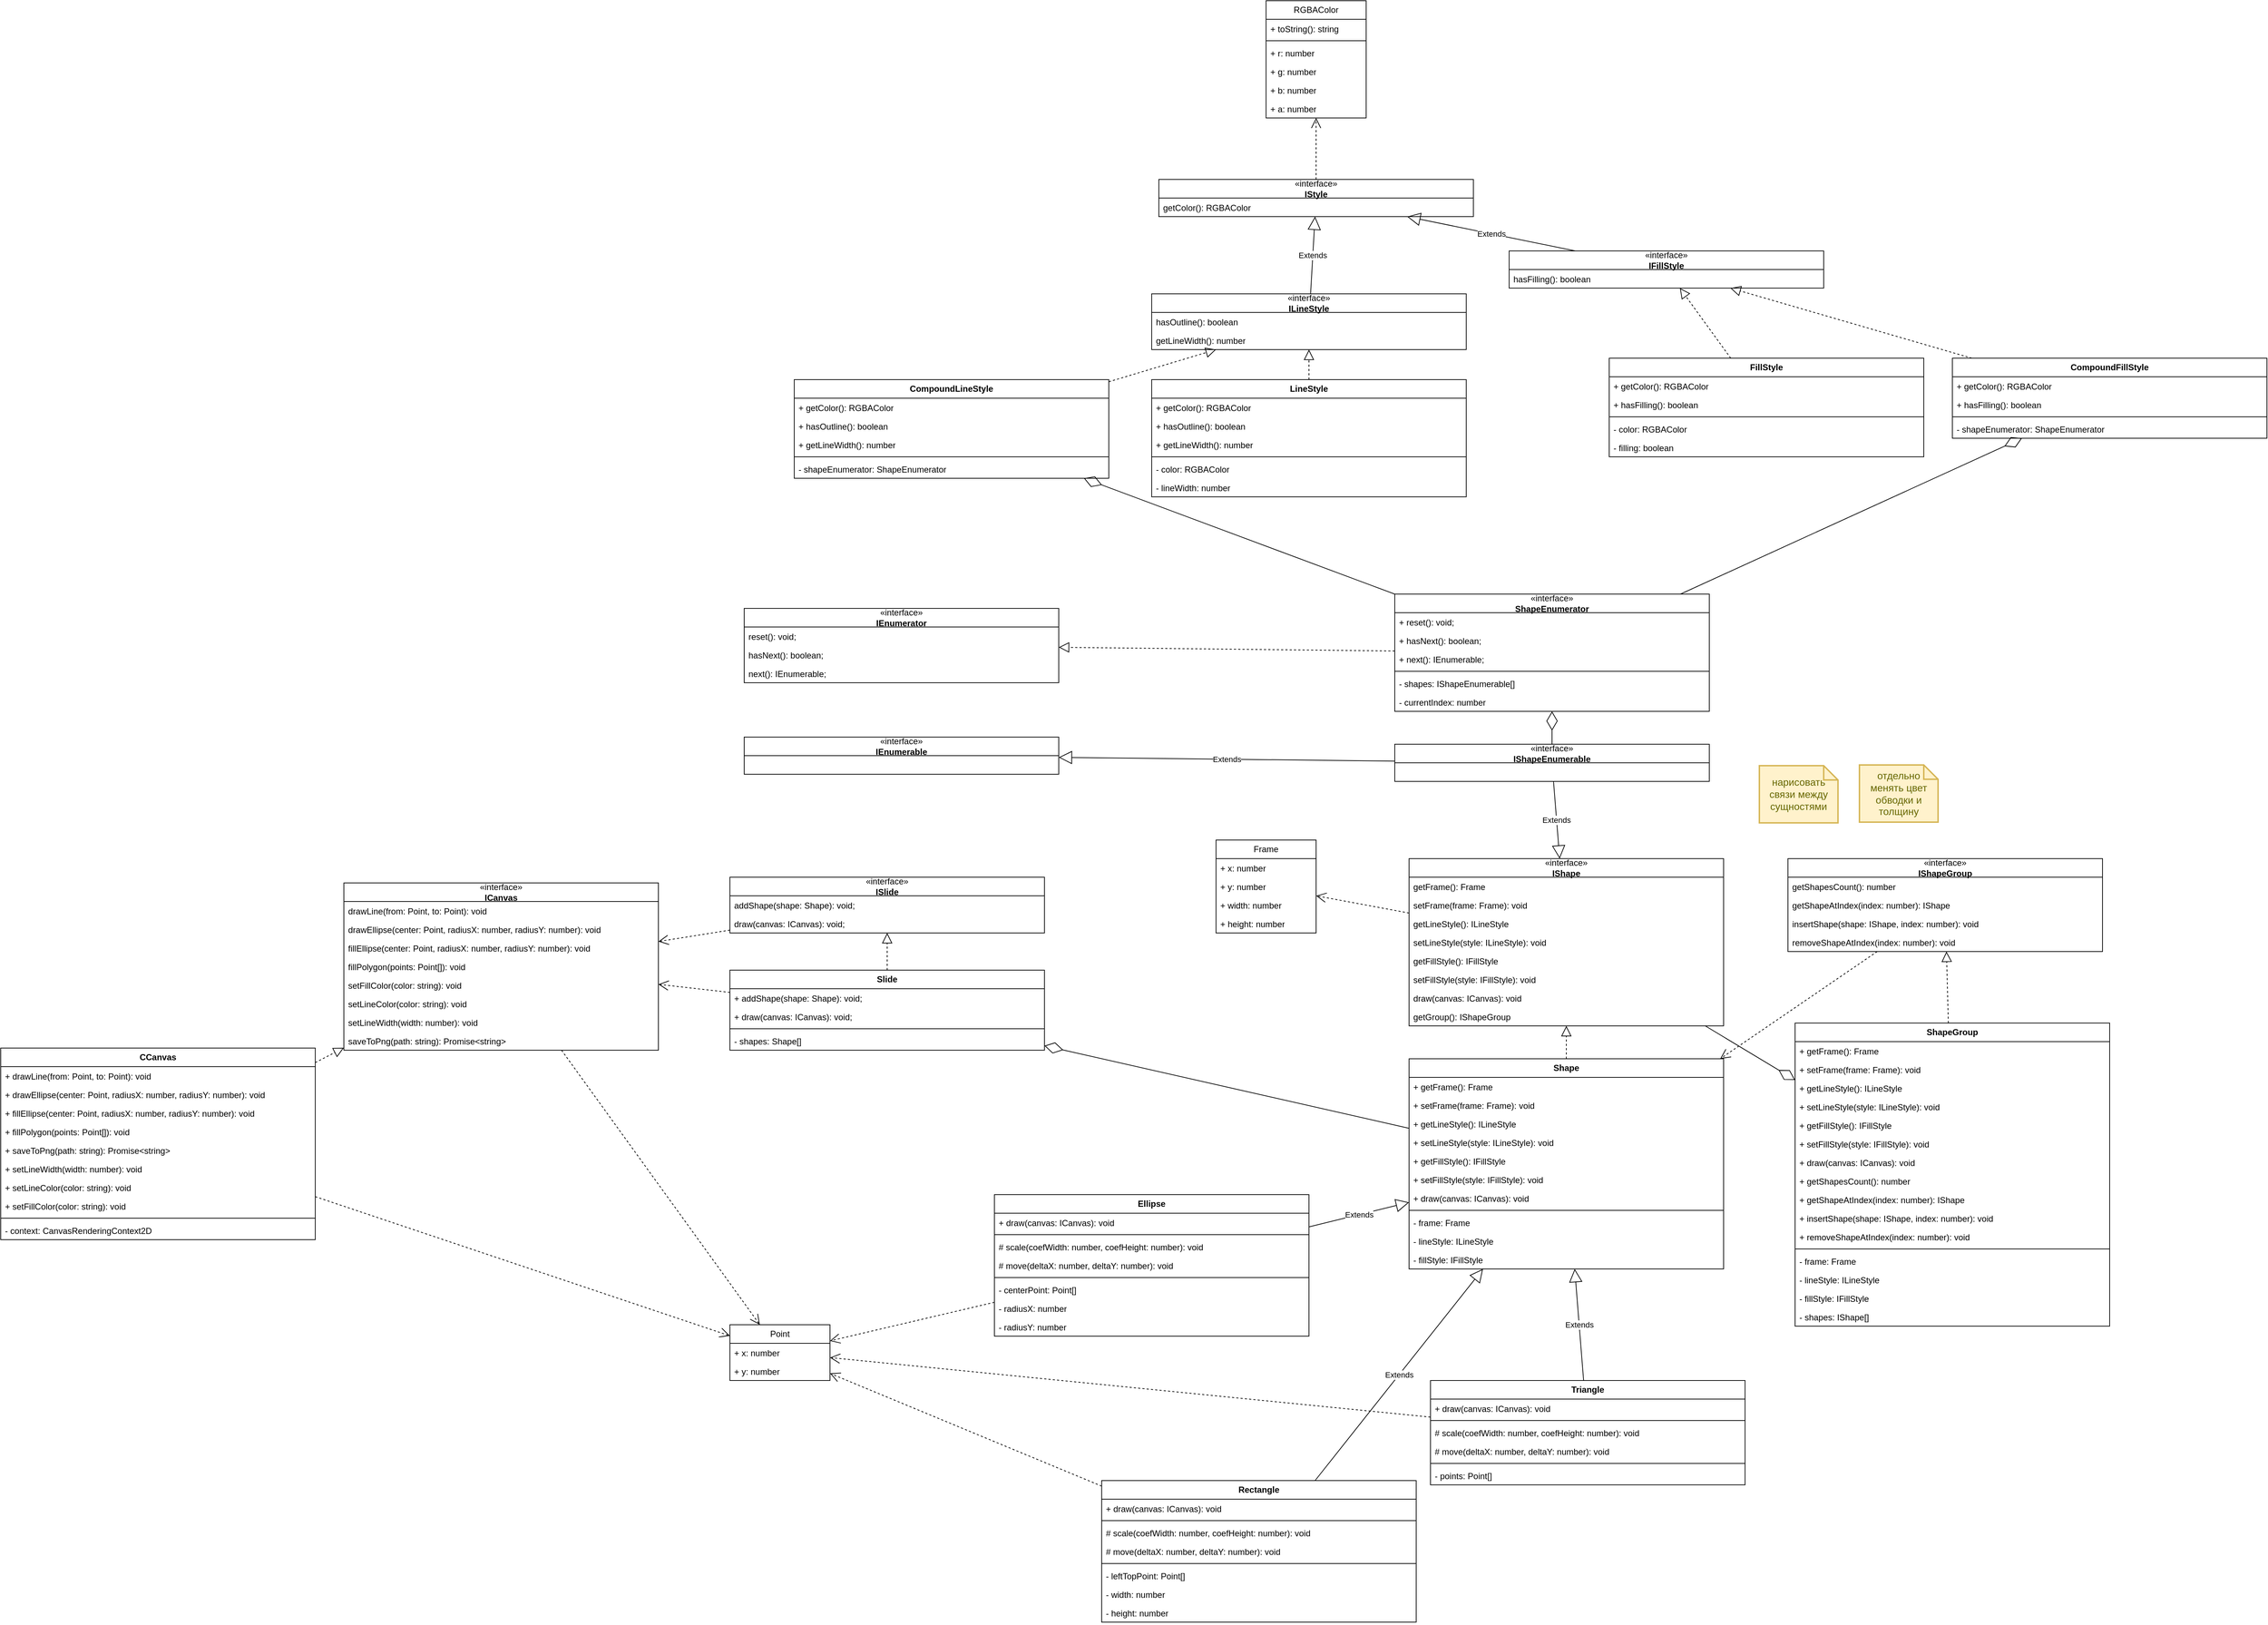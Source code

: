 <mxfile version="22.0.8" type="device">
  <diagram name="Страница — 1" id="yAGA-Q6XekmoFB_qAusQ">
    <mxGraphModel dx="2048" dy="613" grid="1" gridSize="10" guides="1" tooltips="1" connect="1" arrows="1" fold="1" page="1" pageScale="1" pageWidth="827" pageHeight="1169" math="0" shadow="0">
      <root>
        <mxCell id="0" />
        <mxCell id="1" parent="0" />
        <mxCell id="E-KndAGt-GvtV74VVO-N-52" value="«interface»&lt;br style=&quot;border-color: var(--border-color);&quot;&gt;&lt;b&gt;ICanvas&lt;/b&gt;" style="swimlane;fontStyle=0;childLayout=stackLayout;horizontal=1;startSize=26;fillColor=none;horizontalStack=0;resizeParent=1;resizeParentMax=0;resizeLast=0;collapsible=1;marginBottom=0;whiteSpace=wrap;html=1;" parent="1" vertex="1">
          <mxGeometry x="-290" y="1334" width="440" height="234" as="geometry" />
        </mxCell>
        <mxCell id="E-KndAGt-GvtV74VVO-N-53" value="drawLine(from: Point, to: Point): void" style="text;strokeColor=none;fillColor=none;align=left;verticalAlign=top;spacingLeft=4;spacingRight=4;overflow=hidden;rotatable=0;points=[[0,0.5],[1,0.5]];portConstraint=eastwest;whiteSpace=wrap;html=1;" parent="E-KndAGt-GvtV74VVO-N-52" vertex="1">
          <mxGeometry y="26" width="440" height="26" as="geometry" />
        </mxCell>
        <mxCell id="E-KndAGt-GvtV74VVO-N-54" value="drawEllipse(center: Point, radiusX: number, radiusY: number): void" style="text;strokeColor=none;fillColor=none;align=left;verticalAlign=top;spacingLeft=4;spacingRight=4;overflow=hidden;rotatable=0;points=[[0,0.5],[1,0.5]];portConstraint=eastwest;whiteSpace=wrap;html=1;" parent="E-KndAGt-GvtV74VVO-N-52" vertex="1">
          <mxGeometry y="52" width="440" height="26" as="geometry" />
        </mxCell>
        <mxCell id="E-KndAGt-GvtV74VVO-N-55" value="fillEllipse(center: Point, radiusX: number, radiusY: number): void" style="text;strokeColor=none;fillColor=none;align=left;verticalAlign=top;spacingLeft=4;spacingRight=4;overflow=hidden;rotatable=0;points=[[0,0.5],[1,0.5]];portConstraint=eastwest;whiteSpace=wrap;html=1;" parent="E-KndAGt-GvtV74VVO-N-52" vertex="1">
          <mxGeometry y="78" width="440" height="26" as="geometry" />
        </mxCell>
        <mxCell id="E-KndAGt-GvtV74VVO-N-56" value="fillPolygon(points: Point[]): void" style="text;strokeColor=none;fillColor=none;align=left;verticalAlign=top;spacingLeft=4;spacingRight=4;overflow=hidden;rotatable=0;points=[[0,0.5],[1,0.5]];portConstraint=eastwest;whiteSpace=wrap;html=1;" parent="E-KndAGt-GvtV74VVO-N-52" vertex="1">
          <mxGeometry y="104" width="440" height="26" as="geometry" />
        </mxCell>
        <mxCell id="E-KndAGt-GvtV74VVO-N-57" value="setFillColor(color: string): void" style="text;strokeColor=none;fillColor=none;align=left;verticalAlign=top;spacingLeft=4;spacingRight=4;overflow=hidden;rotatable=0;points=[[0,0.5],[1,0.5]];portConstraint=eastwest;whiteSpace=wrap;html=1;" parent="E-KndAGt-GvtV74VVO-N-52" vertex="1">
          <mxGeometry y="130" width="440" height="26" as="geometry" />
        </mxCell>
        <mxCell id="E-KndAGt-GvtV74VVO-N-60" value="setLineColor(color: string): void" style="text;strokeColor=none;fillColor=none;align=left;verticalAlign=top;spacingLeft=4;spacingRight=4;overflow=hidden;rotatable=0;points=[[0,0.5],[1,0.5]];portConstraint=eastwest;whiteSpace=wrap;html=1;" parent="E-KndAGt-GvtV74VVO-N-52" vertex="1">
          <mxGeometry y="156" width="440" height="26" as="geometry" />
        </mxCell>
        <mxCell id="A06pPXZgsK9qz1Te8eEV-3" value="setLineWidth(width: number): void" style="text;strokeColor=none;fillColor=none;align=left;verticalAlign=top;spacingLeft=4;spacingRight=4;overflow=hidden;rotatable=0;points=[[0,0.5],[1,0.5]];portConstraint=eastwest;whiteSpace=wrap;html=1;" parent="E-KndAGt-GvtV74VVO-N-52" vertex="1">
          <mxGeometry y="182" width="440" height="26" as="geometry" />
        </mxCell>
        <mxCell id="A06pPXZgsK9qz1Te8eEV-4" value="saveToPng(path: string): Promise&amp;lt;string&amp;gt;" style="text;strokeColor=none;fillColor=none;align=left;verticalAlign=top;spacingLeft=4;spacingRight=4;overflow=hidden;rotatable=0;points=[[0,0.5],[1,0.5]];portConstraint=eastwest;whiteSpace=wrap;html=1;" parent="E-KndAGt-GvtV74VVO-N-52" vertex="1">
          <mxGeometry y="208" width="440" height="26" as="geometry" />
        </mxCell>
        <mxCell id="E-KndAGt-GvtV74VVO-N-61" value="&lt;b&gt;CCanvas&lt;/b&gt;" style="swimlane;fontStyle=0;childLayout=stackLayout;horizontal=1;startSize=26;fillColor=none;horizontalStack=0;resizeParent=1;resizeParentMax=0;resizeLast=0;collapsible=1;marginBottom=0;whiteSpace=wrap;html=1;" parent="1" vertex="1">
          <mxGeometry x="-770" y="1565" width="440" height="268" as="geometry" />
        </mxCell>
        <mxCell id="A06pPXZgsK9qz1Te8eEV-5" value="+&amp;nbsp;drawLine(from: Point, to: Point): void" style="text;strokeColor=none;fillColor=none;align=left;verticalAlign=top;spacingLeft=4;spacingRight=4;overflow=hidden;rotatable=0;points=[[0,0.5],[1,0.5]];portConstraint=eastwest;whiteSpace=wrap;html=1;" parent="E-KndAGt-GvtV74VVO-N-61" vertex="1">
          <mxGeometry y="26" width="440" height="26" as="geometry" />
        </mxCell>
        <mxCell id="A06pPXZgsK9qz1Te8eEV-6" value="+&amp;nbsp;drawEllipse(center: Point, radiusX: number, radiusY: number): void" style="text;strokeColor=none;fillColor=none;align=left;verticalAlign=top;spacingLeft=4;spacingRight=4;overflow=hidden;rotatable=0;points=[[0,0.5],[1,0.5]];portConstraint=eastwest;whiteSpace=wrap;html=1;" parent="E-KndAGt-GvtV74VVO-N-61" vertex="1">
          <mxGeometry y="52" width="440" height="26" as="geometry" />
        </mxCell>
        <mxCell id="A06pPXZgsK9qz1Te8eEV-7" value="+&amp;nbsp;fillEllipse(center: Point, radiusX: number, radiusY: number): void" style="text;strokeColor=none;fillColor=none;align=left;verticalAlign=top;spacingLeft=4;spacingRight=4;overflow=hidden;rotatable=0;points=[[0,0.5],[1,0.5]];portConstraint=eastwest;whiteSpace=wrap;html=1;" parent="E-KndAGt-GvtV74VVO-N-61" vertex="1">
          <mxGeometry y="78" width="440" height="26" as="geometry" />
        </mxCell>
        <mxCell id="A06pPXZgsK9qz1Te8eEV-8" value="+&amp;nbsp;fillPolygon(points: Point[]): void" style="text;strokeColor=none;fillColor=none;align=left;verticalAlign=top;spacingLeft=4;spacingRight=4;overflow=hidden;rotatable=0;points=[[0,0.5],[1,0.5]];portConstraint=eastwest;whiteSpace=wrap;html=1;" parent="E-KndAGt-GvtV74VVO-N-61" vertex="1">
          <mxGeometry y="104" width="440" height="26" as="geometry" />
        </mxCell>
        <mxCell id="A06pPXZgsK9qz1Te8eEV-12" value="+&amp;nbsp;saveToPng(path: string): Promise&amp;lt;string&amp;gt;" style="text;strokeColor=none;fillColor=none;align=left;verticalAlign=top;spacingLeft=4;spacingRight=4;overflow=hidden;rotatable=0;points=[[0,0.5],[1,0.5]];portConstraint=eastwest;whiteSpace=wrap;html=1;" parent="E-KndAGt-GvtV74VVO-N-61" vertex="1">
          <mxGeometry y="130" width="440" height="26" as="geometry" />
        </mxCell>
        <mxCell id="A06pPXZgsK9qz1Te8eEV-11" value="+&amp;nbsp;setLineWidth(width: number): void" style="text;strokeColor=none;fillColor=none;align=left;verticalAlign=top;spacingLeft=4;spacingRight=4;overflow=hidden;rotatable=0;points=[[0,0.5],[1,0.5]];portConstraint=eastwest;whiteSpace=wrap;html=1;" parent="E-KndAGt-GvtV74VVO-N-61" vertex="1">
          <mxGeometry y="156" width="440" height="26" as="geometry" />
        </mxCell>
        <mxCell id="A06pPXZgsK9qz1Te8eEV-10" value="+&amp;nbsp;setLineColor(color: string): void" style="text;strokeColor=none;fillColor=none;align=left;verticalAlign=top;spacingLeft=4;spacingRight=4;overflow=hidden;rotatable=0;points=[[0,0.5],[1,0.5]];portConstraint=eastwest;whiteSpace=wrap;html=1;" parent="E-KndAGt-GvtV74VVO-N-61" vertex="1">
          <mxGeometry y="182" width="440" height="26" as="geometry" />
        </mxCell>
        <mxCell id="A06pPXZgsK9qz1Te8eEV-9" value="+ setFillColor(color: string): void" style="text;strokeColor=none;fillColor=none;align=left;verticalAlign=top;spacingLeft=4;spacingRight=4;overflow=hidden;rotatable=0;points=[[0,0.5],[1,0.5]];portConstraint=eastwest;whiteSpace=wrap;html=1;" parent="E-KndAGt-GvtV74VVO-N-61" vertex="1">
          <mxGeometry y="208" width="440" height="26" as="geometry" />
        </mxCell>
        <mxCell id="E-KndAGt-GvtV74VVO-N-73" value="" style="line;strokeWidth=1;fillColor=none;align=left;verticalAlign=middle;spacingTop=-1;spacingLeft=3;spacingRight=3;rotatable=0;labelPosition=right;points=[];portConstraint=eastwest;strokeColor=inherit;" parent="E-KndAGt-GvtV74VVO-N-61" vertex="1">
          <mxGeometry y="234" width="440" height="8" as="geometry" />
        </mxCell>
        <mxCell id="E-KndAGt-GvtV74VVO-N-75" value="-&amp;nbsp;context&lt;span style=&quot;background-color: initial;&quot;&gt;:&amp;nbsp;&lt;/span&gt;CanvasRenderingContext2D" style="text;strokeColor=none;fillColor=none;align=left;verticalAlign=top;spacingLeft=4;spacingRight=4;overflow=hidden;rotatable=0;points=[[0,0.5],[1,0.5]];portConstraint=eastwest;whiteSpace=wrap;html=1;" parent="E-KndAGt-GvtV74VVO-N-61" vertex="1">
          <mxGeometry y="242" width="440" height="26" as="geometry" />
        </mxCell>
        <mxCell id="A06pPXZgsK9qz1Te8eEV-17" value="Point" style="swimlane;fontStyle=0;childLayout=stackLayout;horizontal=1;startSize=26;fillColor=none;horizontalStack=0;resizeParent=1;resizeParentMax=0;resizeLast=0;collapsible=1;marginBottom=0;whiteSpace=wrap;html=1;" parent="1" vertex="1">
          <mxGeometry x="250" y="1952" width="140" height="78" as="geometry" />
        </mxCell>
        <mxCell id="A06pPXZgsK9qz1Te8eEV-18" value="+ x: number" style="text;strokeColor=none;fillColor=none;align=left;verticalAlign=top;spacingLeft=4;spacingRight=4;overflow=hidden;rotatable=0;points=[[0,0.5],[1,0.5]];portConstraint=eastwest;whiteSpace=wrap;html=1;" parent="A06pPXZgsK9qz1Te8eEV-17" vertex="1">
          <mxGeometry y="26" width="140" height="26" as="geometry" />
        </mxCell>
        <mxCell id="A06pPXZgsK9qz1Te8eEV-21" value="+ y: number" style="text;strokeColor=none;fillColor=none;align=left;verticalAlign=top;spacingLeft=4;spacingRight=4;overflow=hidden;rotatable=0;points=[[0,0.5],[1,0.5]];portConstraint=eastwest;whiteSpace=wrap;html=1;" parent="A06pPXZgsK9qz1Te8eEV-17" vertex="1">
          <mxGeometry y="52" width="140" height="26" as="geometry" />
        </mxCell>
        <mxCell id="A06pPXZgsK9qz1Te8eEV-22" value="" style="endArrow=open;endSize=12;dashed=1;html=1;rounded=0;" parent="1" source="E-KndAGt-GvtV74VVO-N-61" target="A06pPXZgsK9qz1Te8eEV-17" edge="1">
          <mxGeometry width="160" relative="1" as="geometry">
            <mxPoint x="-160" y="1030" as="sourcePoint" />
            <mxPoint y="1030" as="targetPoint" />
          </mxGeometry>
        </mxCell>
        <mxCell id="A06pPXZgsK9qz1Te8eEV-23" value="" style="endArrow=open;endSize=12;dashed=1;html=1;rounded=0;" parent="1" source="E-KndAGt-GvtV74VVO-N-52" target="A06pPXZgsK9qz1Te8eEV-17" edge="1">
          <mxGeometry width="160" relative="1" as="geometry">
            <mxPoint x="-230" y="1027" as="sourcePoint" />
            <mxPoint x="-70" y="1001" as="targetPoint" />
          </mxGeometry>
        </mxCell>
        <mxCell id="A06pPXZgsK9qz1Te8eEV-24" value="RGBAColor" style="swimlane;fontStyle=0;childLayout=stackLayout;horizontal=1;startSize=26;fillColor=none;horizontalStack=0;resizeParent=1;resizeParentMax=0;resizeLast=0;collapsible=1;marginBottom=0;whiteSpace=wrap;html=1;" parent="1" vertex="1">
          <mxGeometry x="1000" y="100" width="140" height="164" as="geometry" />
        </mxCell>
        <mxCell id="A06pPXZgsK9qz1Te8eEV-29" value="+ toString(): string" style="text;strokeColor=none;fillColor=none;align=left;verticalAlign=top;spacingLeft=4;spacingRight=4;overflow=hidden;rotatable=0;points=[[0,0.5],[1,0.5]];portConstraint=eastwest;whiteSpace=wrap;html=1;" parent="A06pPXZgsK9qz1Te8eEV-24" vertex="1">
          <mxGeometry y="26" width="140" height="26" as="geometry" />
        </mxCell>
        <mxCell id="A06pPXZgsK9qz1Te8eEV-36" value="" style="line;strokeWidth=1;fillColor=none;align=left;verticalAlign=middle;spacingTop=-1;spacingLeft=3;spacingRight=3;rotatable=0;labelPosition=right;points=[];portConstraint=eastwest;strokeColor=inherit;" parent="A06pPXZgsK9qz1Te8eEV-24" vertex="1">
          <mxGeometry y="52" width="140" height="8" as="geometry" />
        </mxCell>
        <mxCell id="A06pPXZgsK9qz1Te8eEV-25" value="+ r: number" style="text;strokeColor=none;fillColor=none;align=left;verticalAlign=top;spacingLeft=4;spacingRight=4;overflow=hidden;rotatable=0;points=[[0,0.5],[1,0.5]];portConstraint=eastwest;whiteSpace=wrap;html=1;" parent="A06pPXZgsK9qz1Te8eEV-24" vertex="1">
          <mxGeometry y="60" width="140" height="26" as="geometry" />
        </mxCell>
        <mxCell id="A06pPXZgsK9qz1Te8eEV-26" value="+ g: number" style="text;strokeColor=none;fillColor=none;align=left;verticalAlign=top;spacingLeft=4;spacingRight=4;overflow=hidden;rotatable=0;points=[[0,0.5],[1,0.5]];portConstraint=eastwest;whiteSpace=wrap;html=1;" parent="A06pPXZgsK9qz1Te8eEV-24" vertex="1">
          <mxGeometry y="86" width="140" height="26" as="geometry" />
        </mxCell>
        <mxCell id="A06pPXZgsK9qz1Te8eEV-27" value="+ b: number" style="text;strokeColor=none;fillColor=none;align=left;verticalAlign=top;spacingLeft=4;spacingRight=4;overflow=hidden;rotatable=0;points=[[0,0.5],[1,0.5]];portConstraint=eastwest;whiteSpace=wrap;html=1;" parent="A06pPXZgsK9qz1Te8eEV-24" vertex="1">
          <mxGeometry y="112" width="140" height="26" as="geometry" />
        </mxCell>
        <mxCell id="A06pPXZgsK9qz1Te8eEV-28" value="+ a: number" style="text;strokeColor=none;fillColor=none;align=left;verticalAlign=top;spacingLeft=4;spacingRight=4;overflow=hidden;rotatable=0;points=[[0,0.5],[1,0.5]];portConstraint=eastwest;whiteSpace=wrap;html=1;" parent="A06pPXZgsK9qz1Te8eEV-24" vertex="1">
          <mxGeometry y="138" width="140" height="26" as="geometry" />
        </mxCell>
        <mxCell id="A06pPXZgsK9qz1Te8eEV-30" value="Frame" style="swimlane;fontStyle=0;childLayout=stackLayout;horizontal=1;startSize=26;fillColor=none;horizontalStack=0;resizeParent=1;resizeParentMax=0;resizeLast=0;collapsible=1;marginBottom=0;whiteSpace=wrap;html=1;" parent="1" vertex="1">
          <mxGeometry x="930" y="1274" width="140" height="130" as="geometry" />
        </mxCell>
        <mxCell id="A06pPXZgsK9qz1Te8eEV-31" value="+ x: number" style="text;strokeColor=none;fillColor=none;align=left;verticalAlign=top;spacingLeft=4;spacingRight=4;overflow=hidden;rotatable=0;points=[[0,0.5],[1,0.5]];portConstraint=eastwest;whiteSpace=wrap;html=1;" parent="A06pPXZgsK9qz1Te8eEV-30" vertex="1">
          <mxGeometry y="26" width="140" height="26" as="geometry" />
        </mxCell>
        <mxCell id="A06pPXZgsK9qz1Te8eEV-32" value="+ y: number" style="text;strokeColor=none;fillColor=none;align=left;verticalAlign=top;spacingLeft=4;spacingRight=4;overflow=hidden;rotatable=0;points=[[0,0.5],[1,0.5]];portConstraint=eastwest;whiteSpace=wrap;html=1;" parent="A06pPXZgsK9qz1Te8eEV-30" vertex="1">
          <mxGeometry y="52" width="140" height="26" as="geometry" />
        </mxCell>
        <mxCell id="A06pPXZgsK9qz1Te8eEV-33" value="+ width: number" style="text;strokeColor=none;fillColor=none;align=left;verticalAlign=top;spacingLeft=4;spacingRight=4;overflow=hidden;rotatable=0;points=[[0,0.5],[1,0.5]];portConstraint=eastwest;whiteSpace=wrap;html=1;" parent="A06pPXZgsK9qz1Te8eEV-30" vertex="1">
          <mxGeometry y="78" width="140" height="26" as="geometry" />
        </mxCell>
        <mxCell id="A06pPXZgsK9qz1Te8eEV-34" value="+ height: number" style="text;strokeColor=none;fillColor=none;align=left;verticalAlign=top;spacingLeft=4;spacingRight=4;overflow=hidden;rotatable=0;points=[[0,0.5],[1,0.5]];portConstraint=eastwest;whiteSpace=wrap;html=1;" parent="A06pPXZgsK9qz1Te8eEV-30" vertex="1">
          <mxGeometry y="104" width="140" height="26" as="geometry" />
        </mxCell>
        <mxCell id="A06pPXZgsK9qz1Te8eEV-46" value="«interface»&lt;br style=&quot;border-color: var(--border-color);&quot;&gt;&lt;b&gt;IStyle&lt;/b&gt;" style="swimlane;fontStyle=0;childLayout=stackLayout;horizontal=1;startSize=26;fillColor=none;horizontalStack=0;resizeParent=1;resizeParentMax=0;resizeLast=0;collapsible=1;marginBottom=0;whiteSpace=wrap;html=1;" parent="1" vertex="1">
          <mxGeometry x="850" y="350" width="440" height="52" as="geometry" />
        </mxCell>
        <mxCell id="A06pPXZgsK9qz1Te8eEV-47" value="getColor(): RGBAColor" style="text;strokeColor=none;fillColor=none;align=left;verticalAlign=top;spacingLeft=4;spacingRight=4;overflow=hidden;rotatable=0;points=[[0,0.5],[1,0.5]];portConstraint=eastwest;whiteSpace=wrap;html=1;" parent="A06pPXZgsK9qz1Te8eEV-46" vertex="1">
          <mxGeometry y="26" width="440" height="26" as="geometry" />
        </mxCell>
        <mxCell id="A06pPXZgsK9qz1Te8eEV-48" value="«interface»&lt;br style=&quot;border-color: var(--border-color);&quot;&gt;&lt;b&gt;ILineStyle&lt;/b&gt;" style="swimlane;fontStyle=0;childLayout=stackLayout;horizontal=1;startSize=26;fillColor=none;horizontalStack=0;resizeParent=1;resizeParentMax=0;resizeLast=0;collapsible=1;marginBottom=0;whiteSpace=wrap;html=1;" parent="1" vertex="1">
          <mxGeometry x="840" y="510" width="440" height="78" as="geometry" />
        </mxCell>
        <mxCell id="A06pPXZgsK9qz1Te8eEV-49" value="hasOutline(): boolean" style="text;strokeColor=none;fillColor=none;align=left;verticalAlign=top;spacingLeft=4;spacingRight=4;overflow=hidden;rotatable=0;points=[[0,0.5],[1,0.5]];portConstraint=eastwest;whiteSpace=wrap;html=1;" parent="A06pPXZgsK9qz1Te8eEV-48" vertex="1">
          <mxGeometry y="26" width="440" height="26" as="geometry" />
        </mxCell>
        <mxCell id="A06pPXZgsK9qz1Te8eEV-50" value="getLineWidth(): number" style="text;strokeColor=none;fillColor=none;align=left;verticalAlign=top;spacingLeft=4;spacingRight=4;overflow=hidden;rotatable=0;points=[[0,0.5],[1,0.5]];portConstraint=eastwest;whiteSpace=wrap;html=1;" parent="A06pPXZgsK9qz1Te8eEV-48" vertex="1">
          <mxGeometry y="52" width="440" height="26" as="geometry" />
        </mxCell>
        <mxCell id="A06pPXZgsK9qz1Te8eEV-51" value="«interface»&lt;br style=&quot;border-color: var(--border-color);&quot;&gt;&lt;b&gt;IFillStyle&lt;/b&gt;" style="swimlane;fontStyle=0;childLayout=stackLayout;horizontal=1;startSize=26;fillColor=none;horizontalStack=0;resizeParent=1;resizeParentMax=0;resizeLast=0;collapsible=1;marginBottom=0;whiteSpace=wrap;html=1;" parent="1" vertex="1">
          <mxGeometry x="1340" y="450" width="440" height="52" as="geometry" />
        </mxCell>
        <mxCell id="A06pPXZgsK9qz1Te8eEV-52" value="hasFilling(): boolean" style="text;strokeColor=none;fillColor=none;align=left;verticalAlign=top;spacingLeft=4;spacingRight=4;overflow=hidden;rotatable=0;points=[[0,0.5],[1,0.5]];portConstraint=eastwest;whiteSpace=wrap;html=1;" parent="A06pPXZgsK9qz1Te8eEV-51" vertex="1">
          <mxGeometry y="26" width="440" height="26" as="geometry" />
        </mxCell>
        <mxCell id="A06pPXZgsK9qz1Te8eEV-54" value="Extends" style="endArrow=block;endSize=16;endFill=0;html=1;rounded=0;" parent="1" source="A06pPXZgsK9qz1Te8eEV-48" target="A06pPXZgsK9qz1Te8eEV-46" edge="1">
          <mxGeometry width="160" relative="1" as="geometry">
            <mxPoint x="980" y="660" as="sourcePoint" />
            <mxPoint x="1140" y="660" as="targetPoint" />
          </mxGeometry>
        </mxCell>
        <mxCell id="A06pPXZgsK9qz1Te8eEV-55" value="Extends" style="endArrow=block;endSize=16;endFill=0;html=1;rounded=0;" parent="1" source="A06pPXZgsK9qz1Te8eEV-51" target="A06pPXZgsK9qz1Te8eEV-46" edge="1">
          <mxGeometry width="160" relative="1" as="geometry">
            <mxPoint x="1072" y="520" as="sourcePoint" />
            <mxPoint x="1078" y="412" as="targetPoint" />
          </mxGeometry>
        </mxCell>
        <mxCell id="A06pPXZgsK9qz1Te8eEV-56" value="&lt;b&gt;LineStyle&lt;/b&gt;" style="swimlane;fontStyle=0;childLayout=stackLayout;horizontal=1;startSize=26;fillColor=none;horizontalStack=0;resizeParent=1;resizeParentMax=0;resizeLast=0;collapsible=1;marginBottom=0;whiteSpace=wrap;html=1;" parent="1" vertex="1">
          <mxGeometry x="840" y="630" width="440" height="164" as="geometry" />
        </mxCell>
        <mxCell id="A06pPXZgsK9qz1Te8eEV-57" value="+&amp;nbsp;getColor(): RGBAColor" style="text;strokeColor=none;fillColor=none;align=left;verticalAlign=top;spacingLeft=4;spacingRight=4;overflow=hidden;rotatable=0;points=[[0,0.5],[1,0.5]];portConstraint=eastwest;whiteSpace=wrap;html=1;" parent="A06pPXZgsK9qz1Te8eEV-56" vertex="1">
          <mxGeometry y="26" width="440" height="26" as="geometry" />
        </mxCell>
        <mxCell id="A06pPXZgsK9qz1Te8eEV-62" value="+&amp;nbsp;hasOutline(): boolean" style="text;strokeColor=none;fillColor=none;align=left;verticalAlign=top;spacingLeft=4;spacingRight=4;overflow=hidden;rotatable=0;points=[[0,0.5],[1,0.5]];portConstraint=eastwest;whiteSpace=wrap;html=1;" parent="A06pPXZgsK9qz1Te8eEV-56" vertex="1">
          <mxGeometry y="52" width="440" height="26" as="geometry" />
        </mxCell>
        <mxCell id="A06pPXZgsK9qz1Te8eEV-64" value="+ getLineWidth(): number" style="text;strokeColor=none;fillColor=none;align=left;verticalAlign=top;spacingLeft=4;spacingRight=4;overflow=hidden;rotatable=0;points=[[0,0.5],[1,0.5]];portConstraint=eastwest;whiteSpace=wrap;html=1;" parent="A06pPXZgsK9qz1Te8eEV-56" vertex="1">
          <mxGeometry y="78" width="440" height="26" as="geometry" />
        </mxCell>
        <mxCell id="A06pPXZgsK9qz1Te8eEV-65" value="" style="line;strokeWidth=1;fillColor=none;align=left;verticalAlign=middle;spacingTop=-1;spacingLeft=3;spacingRight=3;rotatable=0;labelPosition=right;points=[];portConstraint=eastwest;strokeColor=inherit;" parent="A06pPXZgsK9qz1Te8eEV-56" vertex="1">
          <mxGeometry y="104" width="440" height="8" as="geometry" />
        </mxCell>
        <mxCell id="A06pPXZgsK9qz1Te8eEV-66" value="-&amp;nbsp;color&lt;span style=&quot;background-color: initial;&quot;&gt;:&amp;nbsp;&lt;/span&gt;RGBAColor" style="text;strokeColor=none;fillColor=none;align=left;verticalAlign=top;spacingLeft=4;spacingRight=4;overflow=hidden;rotatable=0;points=[[0,0.5],[1,0.5]];portConstraint=eastwest;whiteSpace=wrap;html=1;" parent="A06pPXZgsK9qz1Te8eEV-56" vertex="1">
          <mxGeometry y="112" width="440" height="26" as="geometry" />
        </mxCell>
        <mxCell id="A06pPXZgsK9qz1Te8eEV-67" value="-&amp;nbsp;lineWidth&lt;span style=&quot;background-color: initial;&quot;&gt;:&amp;nbsp;&lt;/span&gt;number" style="text;strokeColor=none;fillColor=none;align=left;verticalAlign=top;spacingLeft=4;spacingRight=4;overflow=hidden;rotatable=0;points=[[0,0.5],[1,0.5]];portConstraint=eastwest;whiteSpace=wrap;html=1;" parent="A06pPXZgsK9qz1Te8eEV-56" vertex="1">
          <mxGeometry y="138" width="440" height="26" as="geometry" />
        </mxCell>
        <mxCell id="A06pPXZgsK9qz1Te8eEV-68" value="" style="endArrow=block;dashed=1;endFill=0;endSize=12;html=1;rounded=0;" parent="1" source="A06pPXZgsK9qz1Te8eEV-56" target="A06pPXZgsK9qz1Te8eEV-48" edge="1">
          <mxGeometry width="160" relative="1" as="geometry">
            <mxPoint x="1170" y="780" as="sourcePoint" />
            <mxPoint x="1330" y="780" as="targetPoint" />
          </mxGeometry>
        </mxCell>
        <mxCell id="A06pPXZgsK9qz1Te8eEV-69" value="&lt;b&gt;FillStyle&lt;/b&gt;" style="swimlane;fontStyle=0;childLayout=stackLayout;horizontal=1;startSize=26;fillColor=none;horizontalStack=0;resizeParent=1;resizeParentMax=0;resizeLast=0;collapsible=1;marginBottom=0;whiteSpace=wrap;html=1;" parent="1" vertex="1">
          <mxGeometry x="1480" y="600" width="440" height="138" as="geometry" />
        </mxCell>
        <mxCell id="A06pPXZgsK9qz1Te8eEV-70" value="+&amp;nbsp;getColor(): RGBAColor" style="text;strokeColor=none;fillColor=none;align=left;verticalAlign=top;spacingLeft=4;spacingRight=4;overflow=hidden;rotatable=0;points=[[0,0.5],[1,0.5]];portConstraint=eastwest;whiteSpace=wrap;html=1;" parent="A06pPXZgsK9qz1Te8eEV-69" vertex="1">
          <mxGeometry y="26" width="440" height="26" as="geometry" />
        </mxCell>
        <mxCell id="A06pPXZgsK9qz1Te8eEV-71" value="+&amp;nbsp;hasFilling(): boolean" style="text;strokeColor=none;fillColor=none;align=left;verticalAlign=top;spacingLeft=4;spacingRight=4;overflow=hidden;rotatable=0;points=[[0,0.5],[1,0.5]];portConstraint=eastwest;whiteSpace=wrap;html=1;" parent="A06pPXZgsK9qz1Te8eEV-69" vertex="1">
          <mxGeometry y="52" width="440" height="26" as="geometry" />
        </mxCell>
        <mxCell id="A06pPXZgsK9qz1Te8eEV-73" value="" style="line;strokeWidth=1;fillColor=none;align=left;verticalAlign=middle;spacingTop=-1;spacingLeft=3;spacingRight=3;rotatable=0;labelPosition=right;points=[];portConstraint=eastwest;strokeColor=inherit;" parent="A06pPXZgsK9qz1Te8eEV-69" vertex="1">
          <mxGeometry y="78" width="440" height="8" as="geometry" />
        </mxCell>
        <mxCell id="A06pPXZgsK9qz1Te8eEV-74" value="-&amp;nbsp;color&lt;span style=&quot;background-color: initial;&quot;&gt;:&amp;nbsp;&lt;/span&gt;RGBAColor" style="text;strokeColor=none;fillColor=none;align=left;verticalAlign=top;spacingLeft=4;spacingRight=4;overflow=hidden;rotatable=0;points=[[0,0.5],[1,0.5]];portConstraint=eastwest;whiteSpace=wrap;html=1;" parent="A06pPXZgsK9qz1Te8eEV-69" vertex="1">
          <mxGeometry y="86" width="440" height="26" as="geometry" />
        </mxCell>
        <mxCell id="A06pPXZgsK9qz1Te8eEV-75" value="-&amp;nbsp;filling&lt;span style=&quot;background-color: initial;&quot;&gt;:&amp;nbsp;&lt;/span&gt;boolean" style="text;strokeColor=none;fillColor=none;align=left;verticalAlign=top;spacingLeft=4;spacingRight=4;overflow=hidden;rotatable=0;points=[[0,0.5],[1,0.5]];portConstraint=eastwest;whiteSpace=wrap;html=1;" parent="A06pPXZgsK9qz1Te8eEV-69" vertex="1">
          <mxGeometry y="112" width="440" height="26" as="geometry" />
        </mxCell>
        <mxCell id="A06pPXZgsK9qz1Te8eEV-77" value="«interface»&lt;br style=&quot;border-color: var(--border-color);&quot;&gt;&lt;b&gt;IEnumerable&lt;/b&gt;" style="swimlane;fontStyle=0;childLayout=stackLayout;horizontal=1;startSize=26;fillColor=none;horizontalStack=0;resizeParent=1;resizeParentMax=0;resizeLast=0;collapsible=1;marginBottom=0;whiteSpace=wrap;html=1;" parent="1" vertex="1">
          <mxGeometry x="270" y="1130" width="440" height="52" as="geometry" />
        </mxCell>
        <mxCell id="A06pPXZgsK9qz1Te8eEV-81" value="«interface»&lt;br style=&quot;border-color: var(--border-color);&quot;&gt;&lt;b&gt;IEnumerator&lt;/b&gt;" style="swimlane;fontStyle=0;childLayout=stackLayout;horizontal=1;startSize=26;fillColor=none;horizontalStack=0;resizeParent=1;resizeParentMax=0;resizeLast=0;collapsible=1;marginBottom=0;whiteSpace=wrap;html=1;" parent="1" vertex="1">
          <mxGeometry x="270" y="950" width="440" height="104" as="geometry" />
        </mxCell>
        <mxCell id="A06pPXZgsK9qz1Te8eEV-82" value="reset(): void;" style="text;strokeColor=none;fillColor=none;align=left;verticalAlign=top;spacingLeft=4;spacingRight=4;overflow=hidden;rotatable=0;points=[[0,0.5],[1,0.5]];portConstraint=eastwest;whiteSpace=wrap;html=1;" parent="A06pPXZgsK9qz1Te8eEV-81" vertex="1">
          <mxGeometry y="26" width="440" height="26" as="geometry" />
        </mxCell>
        <mxCell id="A06pPXZgsK9qz1Te8eEV-83" value="hasNext(): boolean;" style="text;strokeColor=none;fillColor=none;align=left;verticalAlign=top;spacingLeft=4;spacingRight=4;overflow=hidden;rotatable=0;points=[[0,0.5],[1,0.5]];portConstraint=eastwest;whiteSpace=wrap;html=1;" parent="A06pPXZgsK9qz1Te8eEV-81" vertex="1">
          <mxGeometry y="52" width="440" height="26" as="geometry" />
        </mxCell>
        <mxCell id="A06pPXZgsK9qz1Te8eEV-84" value="next():&amp;nbsp;&lt;span style=&quot;border-color: var(--border-color); text-align: center;&quot;&gt;IEnumerable&lt;/span&gt;;" style="text;strokeColor=none;fillColor=none;align=left;verticalAlign=top;spacingLeft=4;spacingRight=4;overflow=hidden;rotatable=0;points=[[0,0.5],[1,0.5]];portConstraint=eastwest;whiteSpace=wrap;html=1;" parent="A06pPXZgsK9qz1Te8eEV-81" vertex="1">
          <mxGeometry y="78" width="440" height="26" as="geometry" />
        </mxCell>
        <mxCell id="A06pPXZgsK9qz1Te8eEV-86" value="&lt;b&gt;CompoundLineStyle&lt;/b&gt;" style="swimlane;fontStyle=0;childLayout=stackLayout;horizontal=1;startSize=26;fillColor=none;horizontalStack=0;resizeParent=1;resizeParentMax=0;resizeLast=0;collapsible=1;marginBottom=0;whiteSpace=wrap;html=1;" parent="1" vertex="1">
          <mxGeometry x="340" y="630" width="440" height="138" as="geometry" />
        </mxCell>
        <mxCell id="A06pPXZgsK9qz1Te8eEV-87" value="+&amp;nbsp;getColor(): RGBAColor" style="text;strokeColor=none;fillColor=none;align=left;verticalAlign=top;spacingLeft=4;spacingRight=4;overflow=hidden;rotatable=0;points=[[0,0.5],[1,0.5]];portConstraint=eastwest;whiteSpace=wrap;html=1;" parent="A06pPXZgsK9qz1Te8eEV-86" vertex="1">
          <mxGeometry y="26" width="440" height="26" as="geometry" />
        </mxCell>
        <mxCell id="A06pPXZgsK9qz1Te8eEV-88" value="+&amp;nbsp;hasOutline(): boolean" style="text;strokeColor=none;fillColor=none;align=left;verticalAlign=top;spacingLeft=4;spacingRight=4;overflow=hidden;rotatable=0;points=[[0,0.5],[1,0.5]];portConstraint=eastwest;whiteSpace=wrap;html=1;" parent="A06pPXZgsK9qz1Te8eEV-86" vertex="1">
          <mxGeometry y="52" width="440" height="26" as="geometry" />
        </mxCell>
        <mxCell id="A06pPXZgsK9qz1Te8eEV-89" value="+ getLineWidth(): number" style="text;strokeColor=none;fillColor=none;align=left;verticalAlign=top;spacingLeft=4;spacingRight=4;overflow=hidden;rotatable=0;points=[[0,0.5],[1,0.5]];portConstraint=eastwest;whiteSpace=wrap;html=1;" parent="A06pPXZgsK9qz1Te8eEV-86" vertex="1">
          <mxGeometry y="78" width="440" height="26" as="geometry" />
        </mxCell>
        <mxCell id="A06pPXZgsK9qz1Te8eEV-90" value="" style="line;strokeWidth=1;fillColor=none;align=left;verticalAlign=middle;spacingTop=-1;spacingLeft=3;spacingRight=3;rotatable=0;labelPosition=right;points=[];portConstraint=eastwest;strokeColor=inherit;" parent="A06pPXZgsK9qz1Te8eEV-86" vertex="1">
          <mxGeometry y="104" width="440" height="8" as="geometry" />
        </mxCell>
        <mxCell id="A06pPXZgsK9qz1Te8eEV-93" value="-&amp;nbsp;shapeEnumerator&lt;span style=&quot;background-color: initial;&quot;&gt;:&amp;nbsp;&lt;/span&gt;ShapeEnumerator" style="text;strokeColor=none;fillColor=none;align=left;verticalAlign=top;spacingLeft=4;spacingRight=4;overflow=hidden;rotatable=0;points=[[0,0.5],[1,0.5]];portConstraint=eastwest;whiteSpace=wrap;html=1;" parent="A06pPXZgsK9qz1Te8eEV-86" vertex="1">
          <mxGeometry y="112" width="440" height="26" as="geometry" />
        </mxCell>
        <mxCell id="A06pPXZgsK9qz1Te8eEV-94" value="&lt;b&gt;CompoundFillStyle&lt;/b&gt;" style="swimlane;fontStyle=0;childLayout=stackLayout;horizontal=1;startSize=26;fillColor=none;horizontalStack=0;resizeParent=1;resizeParentMax=0;resizeLast=0;collapsible=1;marginBottom=0;whiteSpace=wrap;html=1;" parent="1" vertex="1">
          <mxGeometry x="1960" y="600" width="440" height="112" as="geometry" />
        </mxCell>
        <mxCell id="A06pPXZgsK9qz1Te8eEV-95" value="+&amp;nbsp;getColor(): RGBAColor" style="text;strokeColor=none;fillColor=none;align=left;verticalAlign=top;spacingLeft=4;spacingRight=4;overflow=hidden;rotatable=0;points=[[0,0.5],[1,0.5]];portConstraint=eastwest;whiteSpace=wrap;html=1;" parent="A06pPXZgsK9qz1Te8eEV-94" vertex="1">
          <mxGeometry y="26" width="440" height="26" as="geometry" />
        </mxCell>
        <mxCell id="A06pPXZgsK9qz1Te8eEV-96" value="+&amp;nbsp;hasFilling(): boolean" style="text;strokeColor=none;fillColor=none;align=left;verticalAlign=top;spacingLeft=4;spacingRight=4;overflow=hidden;rotatable=0;points=[[0,0.5],[1,0.5]];portConstraint=eastwest;whiteSpace=wrap;html=1;" parent="A06pPXZgsK9qz1Te8eEV-94" vertex="1">
          <mxGeometry y="52" width="440" height="26" as="geometry" />
        </mxCell>
        <mxCell id="A06pPXZgsK9qz1Te8eEV-98" value="" style="line;strokeWidth=1;fillColor=none;align=left;verticalAlign=middle;spacingTop=-1;spacingLeft=3;spacingRight=3;rotatable=0;labelPosition=right;points=[];portConstraint=eastwest;strokeColor=inherit;" parent="A06pPXZgsK9qz1Te8eEV-94" vertex="1">
          <mxGeometry y="78" width="440" height="8" as="geometry" />
        </mxCell>
        <mxCell id="A06pPXZgsK9qz1Te8eEV-99" value="-&amp;nbsp;shapeEnumerator&lt;span style=&quot;background-color: initial;&quot;&gt;:&amp;nbsp;&lt;/span&gt;ShapeEnumerator" style="text;strokeColor=none;fillColor=none;align=left;verticalAlign=top;spacingLeft=4;spacingRight=4;overflow=hidden;rotatable=0;points=[[0,0.5],[1,0.5]];portConstraint=eastwest;whiteSpace=wrap;html=1;" parent="A06pPXZgsK9qz1Te8eEV-94" vertex="1">
          <mxGeometry y="86" width="440" height="26" as="geometry" />
        </mxCell>
        <mxCell id="A06pPXZgsK9qz1Te8eEV-100" value="" style="endArrow=block;dashed=1;endFill=0;endSize=12;html=1;rounded=0;" parent="1" source="A06pPXZgsK9qz1Te8eEV-69" target="A06pPXZgsK9qz1Te8eEV-51" edge="1">
          <mxGeometry width="160" relative="1" as="geometry">
            <mxPoint x="1710" y="820" as="sourcePoint" />
            <mxPoint x="1870" y="820" as="targetPoint" />
          </mxGeometry>
        </mxCell>
        <mxCell id="A06pPXZgsK9qz1Te8eEV-101" value="" style="endArrow=block;dashed=1;endFill=0;endSize=12;html=1;rounded=0;" parent="1" source="A06pPXZgsK9qz1Te8eEV-94" target="A06pPXZgsK9qz1Te8eEV-51" edge="1">
          <mxGeometry width="160" relative="1" as="geometry">
            <mxPoint x="1660" y="610" as="sourcePoint" />
            <mxPoint x="1589" y="512" as="targetPoint" />
          </mxGeometry>
        </mxCell>
        <mxCell id="A06pPXZgsK9qz1Te8eEV-102" value="" style="endArrow=block;dashed=1;endFill=0;endSize=12;html=1;rounded=0;" parent="1" source="A06pPXZgsK9qz1Te8eEV-86" target="A06pPXZgsK9qz1Te8eEV-48" edge="1">
          <mxGeometry width="160" relative="1" as="geometry">
            <mxPoint x="1070" y="640" as="sourcePoint" />
            <mxPoint x="1070" y="598" as="targetPoint" />
          </mxGeometry>
        </mxCell>
        <mxCell id="A06pPXZgsK9qz1Te8eEV-103" value="«interface»&lt;br style=&quot;border-color: var(--border-color);&quot;&gt;&lt;b&gt;IShapeEnumerable&lt;/b&gt;" style="swimlane;fontStyle=0;childLayout=stackLayout;horizontal=1;startSize=26;fillColor=none;horizontalStack=0;resizeParent=1;resizeParentMax=0;resizeLast=0;collapsible=1;marginBottom=0;whiteSpace=wrap;html=1;" parent="1" vertex="1">
          <mxGeometry x="1180" y="1140" width="440" height="52" as="geometry" />
        </mxCell>
        <mxCell id="A06pPXZgsK9qz1Te8eEV-104" value="«interface»&lt;br style=&quot;border-color: var(--border-color);&quot;&gt;&lt;b&gt;ShapeEnumerator&lt;/b&gt;" style="swimlane;fontStyle=0;childLayout=stackLayout;horizontal=1;startSize=26;fillColor=none;horizontalStack=0;resizeParent=1;resizeParentMax=0;resizeLast=0;collapsible=1;marginBottom=0;whiteSpace=wrap;html=1;" parent="1" vertex="1">
          <mxGeometry x="1180" y="930" width="440" height="164" as="geometry" />
        </mxCell>
        <mxCell id="A06pPXZgsK9qz1Te8eEV-105" value="+ reset(): void;" style="text;strokeColor=none;fillColor=none;align=left;verticalAlign=top;spacingLeft=4;spacingRight=4;overflow=hidden;rotatable=0;points=[[0,0.5],[1,0.5]];portConstraint=eastwest;whiteSpace=wrap;html=1;" parent="A06pPXZgsK9qz1Te8eEV-104" vertex="1">
          <mxGeometry y="26" width="440" height="26" as="geometry" />
        </mxCell>
        <mxCell id="A06pPXZgsK9qz1Te8eEV-106" value="+ hasNext(): boolean;" style="text;strokeColor=none;fillColor=none;align=left;verticalAlign=top;spacingLeft=4;spacingRight=4;overflow=hidden;rotatable=0;points=[[0,0.5],[1,0.5]];portConstraint=eastwest;whiteSpace=wrap;html=1;" parent="A06pPXZgsK9qz1Te8eEV-104" vertex="1">
          <mxGeometry y="52" width="440" height="26" as="geometry" />
        </mxCell>
        <mxCell id="A06pPXZgsK9qz1Te8eEV-107" value="+ next():&amp;nbsp;&lt;span style=&quot;border-color: var(--border-color); text-align: center;&quot;&gt;IEnumerable&lt;/span&gt;;" style="text;strokeColor=none;fillColor=none;align=left;verticalAlign=top;spacingLeft=4;spacingRight=4;overflow=hidden;rotatable=0;points=[[0,0.5],[1,0.5]];portConstraint=eastwest;whiteSpace=wrap;html=1;" parent="A06pPXZgsK9qz1Te8eEV-104" vertex="1">
          <mxGeometry y="78" width="440" height="26" as="geometry" />
        </mxCell>
        <mxCell id="A06pPXZgsK9qz1Te8eEV-110" value="" style="line;strokeWidth=1;fillColor=none;align=left;verticalAlign=middle;spacingTop=-1;spacingLeft=3;spacingRight=3;rotatable=0;labelPosition=right;points=[];portConstraint=eastwest;strokeColor=inherit;" parent="A06pPXZgsK9qz1Te8eEV-104" vertex="1">
          <mxGeometry y="104" width="440" height="8" as="geometry" />
        </mxCell>
        <mxCell id="A06pPXZgsK9qz1Te8eEV-108" value="- shapes: IShapeEnumerable[]" style="text;strokeColor=none;fillColor=none;align=left;verticalAlign=top;spacingLeft=4;spacingRight=4;overflow=hidden;rotatable=0;points=[[0,0.5],[1,0.5]];portConstraint=eastwest;whiteSpace=wrap;html=1;" parent="A06pPXZgsK9qz1Te8eEV-104" vertex="1">
          <mxGeometry y="112" width="440" height="26" as="geometry" />
        </mxCell>
        <mxCell id="A06pPXZgsK9qz1Te8eEV-109" value="- currentIndex: number" style="text;strokeColor=none;fillColor=none;align=left;verticalAlign=top;spacingLeft=4;spacingRight=4;overflow=hidden;rotatable=0;points=[[0,0.5],[1,0.5]];portConstraint=eastwest;whiteSpace=wrap;html=1;" parent="A06pPXZgsK9qz1Te8eEV-104" vertex="1">
          <mxGeometry y="138" width="440" height="26" as="geometry" />
        </mxCell>
        <mxCell id="A06pPXZgsK9qz1Te8eEV-111" value="" style="endArrow=block;dashed=1;endFill=0;endSize=12;html=1;rounded=0;" parent="1" source="A06pPXZgsK9qz1Te8eEV-104" target="A06pPXZgsK9qz1Te8eEV-81" edge="1">
          <mxGeometry width="160" relative="1" as="geometry">
            <mxPoint x="810" y="960" as="sourcePoint" />
            <mxPoint x="970" y="960" as="targetPoint" />
          </mxGeometry>
        </mxCell>
        <mxCell id="A06pPXZgsK9qz1Te8eEV-112" value="" style="endArrow=diamondThin;endFill=0;endSize=24;html=1;rounded=0;" parent="1" source="A06pPXZgsK9qz1Te8eEV-104" target="A06pPXZgsK9qz1Te8eEV-86" edge="1">
          <mxGeometry width="160" relative="1" as="geometry">
            <mxPoint x="770" y="1180" as="sourcePoint" />
            <mxPoint x="930" y="1180" as="targetPoint" />
          </mxGeometry>
        </mxCell>
        <mxCell id="A06pPXZgsK9qz1Te8eEV-113" value="" style="endArrow=diamondThin;endFill=0;endSize=24;html=1;rounded=0;" parent="1" source="A06pPXZgsK9qz1Te8eEV-104" target="A06pPXZgsK9qz1Te8eEV-94" edge="1">
          <mxGeometry width="160" relative="1" as="geometry">
            <mxPoint x="943" y="970" as="sourcePoint" />
            <mxPoint x="669" y="778" as="targetPoint" />
          </mxGeometry>
        </mxCell>
        <mxCell id="A06pPXZgsK9qz1Te8eEV-114" value="«interface»&lt;br style=&quot;border-color: var(--border-color);&quot;&gt;&lt;b&gt;IShape&lt;/b&gt;" style="swimlane;fontStyle=0;childLayout=stackLayout;horizontal=1;startSize=26;fillColor=none;horizontalStack=0;resizeParent=1;resizeParentMax=0;resizeLast=0;collapsible=1;marginBottom=0;whiteSpace=wrap;html=1;" parent="1" vertex="1">
          <mxGeometry x="1200" y="1300" width="440" height="234" as="geometry" />
        </mxCell>
        <mxCell id="A06pPXZgsK9qz1Te8eEV-115" value="getFrame(): Frame" style="text;strokeColor=none;fillColor=none;align=left;verticalAlign=top;spacingLeft=4;spacingRight=4;overflow=hidden;rotatable=0;points=[[0,0.5],[1,0.5]];portConstraint=eastwest;whiteSpace=wrap;html=1;" parent="A06pPXZgsK9qz1Te8eEV-114" vertex="1">
          <mxGeometry y="26" width="440" height="26" as="geometry" />
        </mxCell>
        <mxCell id="A06pPXZgsK9qz1Te8eEV-116" value="setFrame(frame: Frame): void" style="text;strokeColor=none;fillColor=none;align=left;verticalAlign=top;spacingLeft=4;spacingRight=4;overflow=hidden;rotatable=0;points=[[0,0.5],[1,0.5]];portConstraint=eastwest;whiteSpace=wrap;html=1;" parent="A06pPXZgsK9qz1Te8eEV-114" vertex="1">
          <mxGeometry y="52" width="440" height="26" as="geometry" />
        </mxCell>
        <mxCell id="A06pPXZgsK9qz1Te8eEV-117" value="getLineStyle(): ILineStyle" style="text;strokeColor=none;fillColor=none;align=left;verticalAlign=top;spacingLeft=4;spacingRight=4;overflow=hidden;rotatable=0;points=[[0,0.5],[1,0.5]];portConstraint=eastwest;whiteSpace=wrap;html=1;" parent="A06pPXZgsK9qz1Te8eEV-114" vertex="1">
          <mxGeometry y="78" width="440" height="26" as="geometry" />
        </mxCell>
        <mxCell id="A06pPXZgsK9qz1Te8eEV-118" value="setLineStyle(style: ILineStyle): void" style="text;strokeColor=none;fillColor=none;align=left;verticalAlign=top;spacingLeft=4;spacingRight=4;overflow=hidden;rotatable=0;points=[[0,0.5],[1,0.5]];portConstraint=eastwest;whiteSpace=wrap;html=1;" parent="A06pPXZgsK9qz1Te8eEV-114" vertex="1">
          <mxGeometry y="104" width="440" height="26" as="geometry" />
        </mxCell>
        <mxCell id="A06pPXZgsK9qz1Te8eEV-119" value="getFillStyle(): IFillStyle" style="text;strokeColor=none;fillColor=none;align=left;verticalAlign=top;spacingLeft=4;spacingRight=4;overflow=hidden;rotatable=0;points=[[0,0.5],[1,0.5]];portConstraint=eastwest;whiteSpace=wrap;html=1;" parent="A06pPXZgsK9qz1Te8eEV-114" vertex="1">
          <mxGeometry y="130" width="440" height="26" as="geometry" />
        </mxCell>
        <mxCell id="A06pPXZgsK9qz1Te8eEV-120" value="setFillStyle(style: IFillStyle): void" style="text;strokeColor=none;fillColor=none;align=left;verticalAlign=top;spacingLeft=4;spacingRight=4;overflow=hidden;rotatable=0;points=[[0,0.5],[1,0.5]];portConstraint=eastwest;whiteSpace=wrap;html=1;" parent="A06pPXZgsK9qz1Te8eEV-114" vertex="1">
          <mxGeometry y="156" width="440" height="26" as="geometry" />
        </mxCell>
        <mxCell id="A06pPXZgsK9qz1Te8eEV-121" value="draw(canvas: ICanvas): void" style="text;strokeColor=none;fillColor=none;align=left;verticalAlign=top;spacingLeft=4;spacingRight=4;overflow=hidden;rotatable=0;points=[[0,0.5],[1,0.5]];portConstraint=eastwest;whiteSpace=wrap;html=1;" parent="A06pPXZgsK9qz1Te8eEV-114" vertex="1">
          <mxGeometry y="182" width="440" height="26" as="geometry" />
        </mxCell>
        <mxCell id="A06pPXZgsK9qz1Te8eEV-122" value="getGroup(): IShapeGroup" style="text;strokeColor=none;fillColor=none;align=left;verticalAlign=top;spacingLeft=4;spacingRight=4;overflow=hidden;rotatable=0;points=[[0,0.5],[1,0.5]];portConstraint=eastwest;whiteSpace=wrap;html=1;" parent="A06pPXZgsK9qz1Te8eEV-114" vertex="1">
          <mxGeometry y="208" width="440" height="26" as="geometry" />
        </mxCell>
        <mxCell id="A06pPXZgsK9qz1Te8eEV-124" value="&lt;b&gt;Shape&lt;/b&gt;" style="swimlane;fontStyle=0;childLayout=stackLayout;horizontal=1;startSize=26;fillColor=none;horizontalStack=0;resizeParent=1;resizeParentMax=0;resizeLast=0;collapsible=1;marginBottom=0;whiteSpace=wrap;html=1;" parent="1" vertex="1">
          <mxGeometry x="1200" y="1580" width="440" height="294" as="geometry" />
        </mxCell>
        <mxCell id="A06pPXZgsK9qz1Te8eEV-125" value="+ getFrame(): Frame" style="text;strokeColor=none;fillColor=none;align=left;verticalAlign=top;spacingLeft=4;spacingRight=4;overflow=hidden;rotatable=0;points=[[0,0.5],[1,0.5]];portConstraint=eastwest;whiteSpace=wrap;html=1;" parent="A06pPXZgsK9qz1Te8eEV-124" vertex="1">
          <mxGeometry y="26" width="440" height="26" as="geometry" />
        </mxCell>
        <mxCell id="A06pPXZgsK9qz1Te8eEV-126" value="+ setFrame(frame: Frame): void" style="text;strokeColor=none;fillColor=none;align=left;verticalAlign=top;spacingLeft=4;spacingRight=4;overflow=hidden;rotatable=0;points=[[0,0.5],[1,0.5]];portConstraint=eastwest;whiteSpace=wrap;html=1;" parent="A06pPXZgsK9qz1Te8eEV-124" vertex="1">
          <mxGeometry y="52" width="440" height="26" as="geometry" />
        </mxCell>
        <mxCell id="A06pPXZgsK9qz1Te8eEV-127" value="+ getLineStyle(): ILineStyle" style="text;strokeColor=none;fillColor=none;align=left;verticalAlign=top;spacingLeft=4;spacingRight=4;overflow=hidden;rotatable=0;points=[[0,0.5],[1,0.5]];portConstraint=eastwest;whiteSpace=wrap;html=1;" parent="A06pPXZgsK9qz1Te8eEV-124" vertex="1">
          <mxGeometry y="78" width="440" height="26" as="geometry" />
        </mxCell>
        <mxCell id="A06pPXZgsK9qz1Te8eEV-128" value="+ setLineStyle(style: ILineStyle): void" style="text;strokeColor=none;fillColor=none;align=left;verticalAlign=top;spacingLeft=4;spacingRight=4;overflow=hidden;rotatable=0;points=[[0,0.5],[1,0.5]];portConstraint=eastwest;whiteSpace=wrap;html=1;" parent="A06pPXZgsK9qz1Te8eEV-124" vertex="1">
          <mxGeometry y="104" width="440" height="26" as="geometry" />
        </mxCell>
        <mxCell id="A06pPXZgsK9qz1Te8eEV-129" value="+ getFillStyle(): IFillStyle" style="text;strokeColor=none;fillColor=none;align=left;verticalAlign=top;spacingLeft=4;spacingRight=4;overflow=hidden;rotatable=0;points=[[0,0.5],[1,0.5]];portConstraint=eastwest;whiteSpace=wrap;html=1;" parent="A06pPXZgsK9qz1Te8eEV-124" vertex="1">
          <mxGeometry y="130" width="440" height="26" as="geometry" />
        </mxCell>
        <mxCell id="A06pPXZgsK9qz1Te8eEV-130" value="+ setFillStyle(style: IFillStyle): void" style="text;strokeColor=none;fillColor=none;align=left;verticalAlign=top;spacingLeft=4;spacingRight=4;overflow=hidden;rotatable=0;points=[[0,0.5],[1,0.5]];portConstraint=eastwest;whiteSpace=wrap;html=1;" parent="A06pPXZgsK9qz1Te8eEV-124" vertex="1">
          <mxGeometry y="156" width="440" height="26" as="geometry" />
        </mxCell>
        <mxCell id="A06pPXZgsK9qz1Te8eEV-131" value="+ draw(canvas: ICanvas): void" style="text;strokeColor=none;fillColor=none;align=left;verticalAlign=top;spacingLeft=4;spacingRight=4;overflow=hidden;rotatable=0;points=[[0,0.5],[1,0.5]];portConstraint=eastwest;whiteSpace=wrap;html=1;" parent="A06pPXZgsK9qz1Te8eEV-124" vertex="1">
          <mxGeometry y="182" width="440" height="26" as="geometry" />
        </mxCell>
        <mxCell id="A06pPXZgsK9qz1Te8eEV-136" value="" style="line;strokeWidth=1;fillColor=none;align=left;verticalAlign=middle;spacingTop=-1;spacingLeft=3;spacingRight=3;rotatable=0;labelPosition=right;points=[];portConstraint=eastwest;strokeColor=inherit;" parent="A06pPXZgsK9qz1Te8eEV-124" vertex="1">
          <mxGeometry y="208" width="440" height="8" as="geometry" />
        </mxCell>
        <mxCell id="A06pPXZgsK9qz1Te8eEV-133" value="- frame: Frame" style="text;strokeColor=none;fillColor=none;align=left;verticalAlign=top;spacingLeft=4;spacingRight=4;overflow=hidden;rotatable=0;points=[[0,0.5],[1,0.5]];portConstraint=eastwest;whiteSpace=wrap;html=1;" parent="A06pPXZgsK9qz1Te8eEV-124" vertex="1">
          <mxGeometry y="216" width="440" height="26" as="geometry" />
        </mxCell>
        <mxCell id="A06pPXZgsK9qz1Te8eEV-134" value="- lineStyle: ILineStyle" style="text;strokeColor=none;fillColor=none;align=left;verticalAlign=top;spacingLeft=4;spacingRight=4;overflow=hidden;rotatable=0;points=[[0,0.5],[1,0.5]];portConstraint=eastwest;whiteSpace=wrap;html=1;" parent="A06pPXZgsK9qz1Te8eEV-124" vertex="1">
          <mxGeometry y="242" width="440" height="26" as="geometry" />
        </mxCell>
        <mxCell id="A06pPXZgsK9qz1Te8eEV-135" value="- fillStyle: IFillStyle" style="text;strokeColor=none;fillColor=none;align=left;verticalAlign=top;spacingLeft=4;spacingRight=4;overflow=hidden;rotatable=0;points=[[0,0.5],[1,0.5]];portConstraint=eastwest;whiteSpace=wrap;html=1;" parent="A06pPXZgsK9qz1Te8eEV-124" vertex="1">
          <mxGeometry y="268" width="440" height="26" as="geometry" />
        </mxCell>
        <mxCell id="A06pPXZgsK9qz1Te8eEV-137" value="«interface»&lt;br style=&quot;border-color: var(--border-color);&quot;&gt;&lt;b&gt;IShapeGroup&lt;/b&gt;" style="swimlane;fontStyle=0;childLayout=stackLayout;horizontal=1;startSize=26;fillColor=none;horizontalStack=0;resizeParent=1;resizeParentMax=0;resizeLast=0;collapsible=1;marginBottom=0;whiteSpace=wrap;html=1;" parent="1" vertex="1">
          <mxGeometry x="1730" y="1300" width="440" height="130" as="geometry" />
        </mxCell>
        <mxCell id="A06pPXZgsK9qz1Te8eEV-138" value="getShapesCount(): number" style="text;strokeColor=none;fillColor=none;align=left;verticalAlign=top;spacingLeft=4;spacingRight=4;overflow=hidden;rotatable=0;points=[[0,0.5],[1,0.5]];portConstraint=eastwest;whiteSpace=wrap;html=1;" parent="A06pPXZgsK9qz1Te8eEV-137" vertex="1">
          <mxGeometry y="26" width="440" height="26" as="geometry" />
        </mxCell>
        <mxCell id="A06pPXZgsK9qz1Te8eEV-139" value="getShapeAtIndex(index: number): IShape" style="text;strokeColor=none;fillColor=none;align=left;verticalAlign=top;spacingLeft=4;spacingRight=4;overflow=hidden;rotatable=0;points=[[0,0.5],[1,0.5]];portConstraint=eastwest;whiteSpace=wrap;html=1;" parent="A06pPXZgsK9qz1Te8eEV-137" vertex="1">
          <mxGeometry y="52" width="440" height="26" as="geometry" />
        </mxCell>
        <mxCell id="A06pPXZgsK9qz1Te8eEV-140" value="insertShape(shape: IShape, index: number): void" style="text;strokeColor=none;fillColor=none;align=left;verticalAlign=top;spacingLeft=4;spacingRight=4;overflow=hidden;rotatable=0;points=[[0,0.5],[1,0.5]];portConstraint=eastwest;whiteSpace=wrap;html=1;" parent="A06pPXZgsK9qz1Te8eEV-137" vertex="1">
          <mxGeometry y="78" width="440" height="26" as="geometry" />
        </mxCell>
        <mxCell id="A06pPXZgsK9qz1Te8eEV-141" value="removeShapeAtIndex(index: number): void" style="text;strokeColor=none;fillColor=none;align=left;verticalAlign=top;spacingLeft=4;spacingRight=4;overflow=hidden;rotatable=0;points=[[0,0.5],[1,0.5]];portConstraint=eastwest;whiteSpace=wrap;html=1;" parent="A06pPXZgsK9qz1Te8eEV-137" vertex="1">
          <mxGeometry y="104" width="440" height="26" as="geometry" />
        </mxCell>
        <mxCell id="A06pPXZgsK9qz1Te8eEV-146" value="&lt;b&gt;ShapeGroup&lt;/b&gt;" style="swimlane;fontStyle=0;childLayout=stackLayout;horizontal=1;startSize=26;fillColor=none;horizontalStack=0;resizeParent=1;resizeParentMax=0;resizeLast=0;collapsible=1;marginBottom=0;whiteSpace=wrap;html=1;" parent="1" vertex="1">
          <mxGeometry x="1740" y="1530" width="440" height="424" as="geometry" />
        </mxCell>
        <mxCell id="A06pPXZgsK9qz1Te8eEV-147" value="+ getFrame(): Frame" style="text;strokeColor=none;fillColor=none;align=left;verticalAlign=top;spacingLeft=4;spacingRight=4;overflow=hidden;rotatable=0;points=[[0,0.5],[1,0.5]];portConstraint=eastwest;whiteSpace=wrap;html=1;" parent="A06pPXZgsK9qz1Te8eEV-146" vertex="1">
          <mxGeometry y="26" width="440" height="26" as="geometry" />
        </mxCell>
        <mxCell id="A06pPXZgsK9qz1Te8eEV-148" value="+ setFrame(frame: Frame): void" style="text;strokeColor=none;fillColor=none;align=left;verticalAlign=top;spacingLeft=4;spacingRight=4;overflow=hidden;rotatable=0;points=[[0,0.5],[1,0.5]];portConstraint=eastwest;whiteSpace=wrap;html=1;" parent="A06pPXZgsK9qz1Te8eEV-146" vertex="1">
          <mxGeometry y="52" width="440" height="26" as="geometry" />
        </mxCell>
        <mxCell id="A06pPXZgsK9qz1Te8eEV-149" value="+ getLineStyle(): ILineStyle" style="text;strokeColor=none;fillColor=none;align=left;verticalAlign=top;spacingLeft=4;spacingRight=4;overflow=hidden;rotatable=0;points=[[0,0.5],[1,0.5]];portConstraint=eastwest;whiteSpace=wrap;html=1;" parent="A06pPXZgsK9qz1Te8eEV-146" vertex="1">
          <mxGeometry y="78" width="440" height="26" as="geometry" />
        </mxCell>
        <mxCell id="A06pPXZgsK9qz1Te8eEV-150" value="+ setLineStyle(style: ILineStyle): void" style="text;strokeColor=none;fillColor=none;align=left;verticalAlign=top;spacingLeft=4;spacingRight=4;overflow=hidden;rotatable=0;points=[[0,0.5],[1,0.5]];portConstraint=eastwest;whiteSpace=wrap;html=1;" parent="A06pPXZgsK9qz1Te8eEV-146" vertex="1">
          <mxGeometry y="104" width="440" height="26" as="geometry" />
        </mxCell>
        <mxCell id="A06pPXZgsK9qz1Te8eEV-151" value="+ getFillStyle(): IFillStyle" style="text;strokeColor=none;fillColor=none;align=left;verticalAlign=top;spacingLeft=4;spacingRight=4;overflow=hidden;rotatable=0;points=[[0,0.5],[1,0.5]];portConstraint=eastwest;whiteSpace=wrap;html=1;" parent="A06pPXZgsK9qz1Te8eEV-146" vertex="1">
          <mxGeometry y="130" width="440" height="26" as="geometry" />
        </mxCell>
        <mxCell id="A06pPXZgsK9qz1Te8eEV-152" value="+ setFillStyle(style: IFillStyle): void" style="text;strokeColor=none;fillColor=none;align=left;verticalAlign=top;spacingLeft=4;spacingRight=4;overflow=hidden;rotatable=0;points=[[0,0.5],[1,0.5]];portConstraint=eastwest;whiteSpace=wrap;html=1;" parent="A06pPXZgsK9qz1Te8eEV-146" vertex="1">
          <mxGeometry y="156" width="440" height="26" as="geometry" />
        </mxCell>
        <mxCell id="A06pPXZgsK9qz1Te8eEV-153" value="+ draw(canvas: ICanvas): void" style="text;strokeColor=none;fillColor=none;align=left;verticalAlign=top;spacingLeft=4;spacingRight=4;overflow=hidden;rotatable=0;points=[[0,0.5],[1,0.5]];portConstraint=eastwest;whiteSpace=wrap;html=1;" parent="A06pPXZgsK9qz1Te8eEV-146" vertex="1">
          <mxGeometry y="182" width="440" height="26" as="geometry" />
        </mxCell>
        <mxCell id="A06pPXZgsK9qz1Te8eEV-158" value="+ getShapesCount(): number" style="text;strokeColor=none;fillColor=none;align=left;verticalAlign=top;spacingLeft=4;spacingRight=4;overflow=hidden;rotatable=0;points=[[0,0.5],[1,0.5]];portConstraint=eastwest;whiteSpace=wrap;html=1;" parent="A06pPXZgsK9qz1Te8eEV-146" vertex="1">
          <mxGeometry y="208" width="440" height="26" as="geometry" />
        </mxCell>
        <mxCell id="A06pPXZgsK9qz1Te8eEV-159" value="+ getShapeAtIndex(index: number): IShape" style="text;strokeColor=none;fillColor=none;align=left;verticalAlign=top;spacingLeft=4;spacingRight=4;overflow=hidden;rotatable=0;points=[[0,0.5],[1,0.5]];portConstraint=eastwest;whiteSpace=wrap;html=1;" parent="A06pPXZgsK9qz1Te8eEV-146" vertex="1">
          <mxGeometry y="234" width="440" height="26" as="geometry" />
        </mxCell>
        <mxCell id="A06pPXZgsK9qz1Te8eEV-160" value="+ insertShape(shape: IShape, index: number): void" style="text;strokeColor=none;fillColor=none;align=left;verticalAlign=top;spacingLeft=4;spacingRight=4;overflow=hidden;rotatable=0;points=[[0,0.5],[1,0.5]];portConstraint=eastwest;whiteSpace=wrap;html=1;" parent="A06pPXZgsK9qz1Te8eEV-146" vertex="1">
          <mxGeometry y="260" width="440" height="26" as="geometry" />
        </mxCell>
        <mxCell id="A06pPXZgsK9qz1Te8eEV-161" value="+ removeShapeAtIndex(index: number): void" style="text;strokeColor=none;fillColor=none;align=left;verticalAlign=top;spacingLeft=4;spacingRight=4;overflow=hidden;rotatable=0;points=[[0,0.5],[1,0.5]];portConstraint=eastwest;whiteSpace=wrap;html=1;" parent="A06pPXZgsK9qz1Te8eEV-146" vertex="1">
          <mxGeometry y="286" width="440" height="26" as="geometry" />
        </mxCell>
        <mxCell id="A06pPXZgsK9qz1Te8eEV-154" value="" style="line;strokeWidth=1;fillColor=none;align=left;verticalAlign=middle;spacingTop=-1;spacingLeft=3;spacingRight=3;rotatable=0;labelPosition=right;points=[];portConstraint=eastwest;strokeColor=inherit;" parent="A06pPXZgsK9qz1Te8eEV-146" vertex="1">
          <mxGeometry y="312" width="440" height="8" as="geometry" />
        </mxCell>
        <mxCell id="A06pPXZgsK9qz1Te8eEV-155" value="- frame: Frame" style="text;strokeColor=none;fillColor=none;align=left;verticalAlign=top;spacingLeft=4;spacingRight=4;overflow=hidden;rotatable=0;points=[[0,0.5],[1,0.5]];portConstraint=eastwest;whiteSpace=wrap;html=1;" parent="A06pPXZgsK9qz1Te8eEV-146" vertex="1">
          <mxGeometry y="320" width="440" height="26" as="geometry" />
        </mxCell>
        <mxCell id="A06pPXZgsK9qz1Te8eEV-156" value="- lineStyle: ILineStyle" style="text;strokeColor=none;fillColor=none;align=left;verticalAlign=top;spacingLeft=4;spacingRight=4;overflow=hidden;rotatable=0;points=[[0,0.5],[1,0.5]];portConstraint=eastwest;whiteSpace=wrap;html=1;" parent="A06pPXZgsK9qz1Te8eEV-146" vertex="1">
          <mxGeometry y="346" width="440" height="26" as="geometry" />
        </mxCell>
        <mxCell id="A06pPXZgsK9qz1Te8eEV-157" value="- fillStyle: IFillStyle" style="text;strokeColor=none;fillColor=none;align=left;verticalAlign=top;spacingLeft=4;spacingRight=4;overflow=hidden;rotatable=0;points=[[0,0.5],[1,0.5]];portConstraint=eastwest;whiteSpace=wrap;html=1;" parent="A06pPXZgsK9qz1Te8eEV-146" vertex="1">
          <mxGeometry y="372" width="440" height="26" as="geometry" />
        </mxCell>
        <mxCell id="A06pPXZgsK9qz1Te8eEV-162" value="- shapes: IShape[]" style="text;strokeColor=none;fillColor=none;align=left;verticalAlign=top;spacingLeft=4;spacingRight=4;overflow=hidden;rotatable=0;points=[[0,0.5],[1,0.5]];portConstraint=eastwest;whiteSpace=wrap;html=1;" parent="A06pPXZgsK9qz1Te8eEV-146" vertex="1">
          <mxGeometry y="398" width="440" height="26" as="geometry" />
        </mxCell>
        <mxCell id="A06pPXZgsK9qz1Te8eEV-163" value="" style="endArrow=block;dashed=1;endFill=0;endSize=12;html=1;rounded=0;" parent="1" source="A06pPXZgsK9qz1Te8eEV-146" target="A06pPXZgsK9qz1Te8eEV-137" edge="1">
          <mxGeometry width="160" relative="1" as="geometry">
            <mxPoint x="1790" y="2090" as="sourcePoint" />
            <mxPoint x="1950" y="2090" as="targetPoint" />
          </mxGeometry>
        </mxCell>
        <mxCell id="A06pPXZgsK9qz1Te8eEV-164" value="" style="endArrow=block;dashed=1;endFill=0;endSize=12;html=1;rounded=0;" parent="1" source="A06pPXZgsK9qz1Te8eEV-124" target="A06pPXZgsK9qz1Te8eEV-114" edge="1">
          <mxGeometry width="160" relative="1" as="geometry">
            <mxPoint x="1570" y="1670" as="sourcePoint" />
            <mxPoint x="1730" y="1670" as="targetPoint" />
          </mxGeometry>
        </mxCell>
        <mxCell id="A06pPXZgsK9qz1Te8eEV-165" value="" style="endArrow=diamondThin;endFill=0;endSize=24;html=1;rounded=0;" parent="1" source="A06pPXZgsK9qz1Te8eEV-114" target="A06pPXZgsK9qz1Te8eEV-146" edge="1">
          <mxGeometry width="160" relative="1" as="geometry">
            <mxPoint x="1570" y="1670" as="sourcePoint" />
            <mxPoint x="1730" y="1670" as="targetPoint" />
          </mxGeometry>
        </mxCell>
        <mxCell id="A06pPXZgsK9qz1Te8eEV-168" value="Extends" style="endArrow=block;endSize=16;endFill=0;html=1;rounded=0;" parent="1" source="A06pPXZgsK9qz1Te8eEV-103" target="A06pPXZgsK9qz1Te8eEV-114" edge="1">
          <mxGeometry width="160" relative="1" as="geometry">
            <mxPoint x="1350" y="1490" as="sourcePoint" />
            <mxPoint x="1510" y="1490" as="targetPoint" />
          </mxGeometry>
        </mxCell>
        <mxCell id="A06pPXZgsK9qz1Te8eEV-169" value="Extends" style="endArrow=block;endSize=16;endFill=0;html=1;rounded=0;" parent="1" source="A06pPXZgsK9qz1Te8eEV-103" target="A06pPXZgsK9qz1Te8eEV-77" edge="1">
          <mxGeometry width="160" relative="1" as="geometry">
            <mxPoint x="1412" y="1202" as="sourcePoint" />
            <mxPoint x="1421" y="1310" as="targetPoint" />
          </mxGeometry>
        </mxCell>
        <mxCell id="A06pPXZgsK9qz1Te8eEV-170" value="" style="endArrow=diamondThin;endFill=0;endSize=24;html=1;rounded=0;" parent="1" source="A06pPXZgsK9qz1Te8eEV-103" target="A06pPXZgsK9qz1Te8eEV-104" edge="1">
          <mxGeometry width="160" relative="1" as="geometry">
            <mxPoint x="1010" y="1360" as="sourcePoint" />
            <mxPoint x="1170" y="1360" as="targetPoint" />
          </mxGeometry>
        </mxCell>
        <mxCell id="A06pPXZgsK9qz1Te8eEV-171" value="&lt;b&gt;Triangle&lt;/b&gt;" style="swimlane;fontStyle=0;childLayout=stackLayout;horizontal=1;startSize=26;fillColor=none;horizontalStack=0;resizeParent=1;resizeParentMax=0;resizeLast=0;collapsible=1;marginBottom=0;whiteSpace=wrap;html=1;" parent="1" vertex="1">
          <mxGeometry x="1230" y="2030" width="440" height="146" as="geometry" />
        </mxCell>
        <mxCell id="A06pPXZgsK9qz1Te8eEV-172" value="+&amp;nbsp;draw(canvas: ICanvas): void" style="text;strokeColor=none;fillColor=none;align=left;verticalAlign=top;spacingLeft=4;spacingRight=4;overflow=hidden;rotatable=0;points=[[0,0.5],[1,0.5]];portConstraint=eastwest;whiteSpace=wrap;html=1;" parent="A06pPXZgsK9qz1Te8eEV-171" vertex="1">
          <mxGeometry y="26" width="440" height="26" as="geometry" />
        </mxCell>
        <mxCell id="A06pPXZgsK9qz1Te8eEV-183" value="" style="line;strokeWidth=1;fillColor=none;align=left;verticalAlign=middle;spacingTop=-1;spacingLeft=3;spacingRight=3;rotatable=0;labelPosition=right;points=[];portConstraint=eastwest;strokeColor=inherit;" parent="A06pPXZgsK9qz1Te8eEV-171" vertex="1">
          <mxGeometry y="52" width="440" height="8" as="geometry" />
        </mxCell>
        <mxCell id="A06pPXZgsK9qz1Te8eEV-173" value="#&amp;nbsp;scale(coefWidth: number, coefHeight: number): void" style="text;strokeColor=none;fillColor=none;align=left;verticalAlign=top;spacingLeft=4;spacingRight=4;overflow=hidden;rotatable=0;points=[[0,0.5],[1,0.5]];portConstraint=eastwest;whiteSpace=wrap;html=1;" parent="A06pPXZgsK9qz1Te8eEV-171" vertex="1">
          <mxGeometry y="60" width="440" height="26" as="geometry" />
        </mxCell>
        <mxCell id="A06pPXZgsK9qz1Te8eEV-174" value="# move(deltaX: number, deltaY: number): void" style="text;strokeColor=none;fillColor=none;align=left;verticalAlign=top;spacingLeft=4;spacingRight=4;overflow=hidden;rotatable=0;points=[[0,0.5],[1,0.5]];portConstraint=eastwest;whiteSpace=wrap;html=1;" parent="A06pPXZgsK9qz1Te8eEV-171" vertex="1">
          <mxGeometry y="86" width="440" height="26" as="geometry" />
        </mxCell>
        <mxCell id="A06pPXZgsK9qz1Te8eEV-179" value="" style="line;strokeWidth=1;fillColor=none;align=left;verticalAlign=middle;spacingTop=-1;spacingLeft=3;spacingRight=3;rotatable=0;labelPosition=right;points=[];portConstraint=eastwest;strokeColor=inherit;" parent="A06pPXZgsK9qz1Te8eEV-171" vertex="1">
          <mxGeometry y="112" width="440" height="8" as="geometry" />
        </mxCell>
        <mxCell id="A06pPXZgsK9qz1Te8eEV-180" value="- points: Point[]" style="text;strokeColor=none;fillColor=none;align=left;verticalAlign=top;spacingLeft=4;spacingRight=4;overflow=hidden;rotatable=0;points=[[0,0.5],[1,0.5]];portConstraint=eastwest;whiteSpace=wrap;html=1;" parent="A06pPXZgsK9qz1Te8eEV-171" vertex="1">
          <mxGeometry y="120" width="440" height="26" as="geometry" />
        </mxCell>
        <mxCell id="A06pPXZgsK9qz1Te8eEV-184" value="&lt;b&gt;Rectangle&lt;/b&gt;" style="swimlane;fontStyle=0;childLayout=stackLayout;horizontal=1;startSize=26;fillColor=none;horizontalStack=0;resizeParent=1;resizeParentMax=0;resizeLast=0;collapsible=1;marginBottom=0;whiteSpace=wrap;html=1;" parent="1" vertex="1">
          <mxGeometry x="770" y="2170" width="440" height="198" as="geometry" />
        </mxCell>
        <mxCell id="A06pPXZgsK9qz1Te8eEV-185" value="+&amp;nbsp;draw(canvas: ICanvas): void" style="text;strokeColor=none;fillColor=none;align=left;verticalAlign=top;spacingLeft=4;spacingRight=4;overflow=hidden;rotatable=0;points=[[0,0.5],[1,0.5]];portConstraint=eastwest;whiteSpace=wrap;html=1;" parent="A06pPXZgsK9qz1Te8eEV-184" vertex="1">
          <mxGeometry y="26" width="440" height="26" as="geometry" />
        </mxCell>
        <mxCell id="A06pPXZgsK9qz1Te8eEV-186" value="" style="line;strokeWidth=1;fillColor=none;align=left;verticalAlign=middle;spacingTop=-1;spacingLeft=3;spacingRight=3;rotatable=0;labelPosition=right;points=[];portConstraint=eastwest;strokeColor=inherit;" parent="A06pPXZgsK9qz1Te8eEV-184" vertex="1">
          <mxGeometry y="52" width="440" height="8" as="geometry" />
        </mxCell>
        <mxCell id="A06pPXZgsK9qz1Te8eEV-187" value="#&amp;nbsp;scale(coefWidth: number, coefHeight: number): void" style="text;strokeColor=none;fillColor=none;align=left;verticalAlign=top;spacingLeft=4;spacingRight=4;overflow=hidden;rotatable=0;points=[[0,0.5],[1,0.5]];portConstraint=eastwest;whiteSpace=wrap;html=1;" parent="A06pPXZgsK9qz1Te8eEV-184" vertex="1">
          <mxGeometry y="60" width="440" height="26" as="geometry" />
        </mxCell>
        <mxCell id="A06pPXZgsK9qz1Te8eEV-188" value="# move(deltaX: number, deltaY: number): void" style="text;strokeColor=none;fillColor=none;align=left;verticalAlign=top;spacingLeft=4;spacingRight=4;overflow=hidden;rotatable=0;points=[[0,0.5],[1,0.5]];portConstraint=eastwest;whiteSpace=wrap;html=1;" parent="A06pPXZgsK9qz1Te8eEV-184" vertex="1">
          <mxGeometry y="86" width="440" height="26" as="geometry" />
        </mxCell>
        <mxCell id="A06pPXZgsK9qz1Te8eEV-189" value="" style="line;strokeWidth=1;fillColor=none;align=left;verticalAlign=middle;spacingTop=-1;spacingLeft=3;spacingRight=3;rotatable=0;labelPosition=right;points=[];portConstraint=eastwest;strokeColor=inherit;" parent="A06pPXZgsK9qz1Te8eEV-184" vertex="1">
          <mxGeometry y="112" width="440" height="8" as="geometry" />
        </mxCell>
        <mxCell id="A06pPXZgsK9qz1Te8eEV-190" value="- leftTopPoint: Point[]" style="text;strokeColor=none;fillColor=none;align=left;verticalAlign=top;spacingLeft=4;spacingRight=4;overflow=hidden;rotatable=0;points=[[0,0.5],[1,0.5]];portConstraint=eastwest;whiteSpace=wrap;html=1;" parent="A06pPXZgsK9qz1Te8eEV-184" vertex="1">
          <mxGeometry y="120" width="440" height="26" as="geometry" />
        </mxCell>
        <mxCell id="A06pPXZgsK9qz1Te8eEV-191" value="- width: number" style="text;strokeColor=none;fillColor=none;align=left;verticalAlign=top;spacingLeft=4;spacingRight=4;overflow=hidden;rotatable=0;points=[[0,0.5],[1,0.5]];portConstraint=eastwest;whiteSpace=wrap;html=1;" parent="A06pPXZgsK9qz1Te8eEV-184" vertex="1">
          <mxGeometry y="146" width="440" height="26" as="geometry" />
        </mxCell>
        <mxCell id="A06pPXZgsK9qz1Te8eEV-192" value="- height: number" style="text;strokeColor=none;fillColor=none;align=left;verticalAlign=top;spacingLeft=4;spacingRight=4;overflow=hidden;rotatable=0;points=[[0,0.5],[1,0.5]];portConstraint=eastwest;whiteSpace=wrap;html=1;" parent="A06pPXZgsK9qz1Te8eEV-184" vertex="1">
          <mxGeometry y="172" width="440" height="26" as="geometry" />
        </mxCell>
        <mxCell id="A06pPXZgsK9qz1Te8eEV-193" value="&lt;b&gt;Ellipse&lt;/b&gt;" style="swimlane;fontStyle=0;childLayout=stackLayout;horizontal=1;startSize=26;fillColor=none;horizontalStack=0;resizeParent=1;resizeParentMax=0;resizeLast=0;collapsible=1;marginBottom=0;whiteSpace=wrap;html=1;" parent="1" vertex="1">
          <mxGeometry x="620" y="1770" width="440" height="198" as="geometry" />
        </mxCell>
        <mxCell id="A06pPXZgsK9qz1Te8eEV-194" value="+&amp;nbsp;draw(canvas: ICanvas): void" style="text;strokeColor=none;fillColor=none;align=left;verticalAlign=top;spacingLeft=4;spacingRight=4;overflow=hidden;rotatable=0;points=[[0,0.5],[1,0.5]];portConstraint=eastwest;whiteSpace=wrap;html=1;" parent="A06pPXZgsK9qz1Te8eEV-193" vertex="1">
          <mxGeometry y="26" width="440" height="26" as="geometry" />
        </mxCell>
        <mxCell id="A06pPXZgsK9qz1Te8eEV-195" value="" style="line;strokeWidth=1;fillColor=none;align=left;verticalAlign=middle;spacingTop=-1;spacingLeft=3;spacingRight=3;rotatable=0;labelPosition=right;points=[];portConstraint=eastwest;strokeColor=inherit;" parent="A06pPXZgsK9qz1Te8eEV-193" vertex="1">
          <mxGeometry y="52" width="440" height="8" as="geometry" />
        </mxCell>
        <mxCell id="A06pPXZgsK9qz1Te8eEV-196" value="#&amp;nbsp;scale(coefWidth: number, coefHeight: number): void" style="text;strokeColor=none;fillColor=none;align=left;verticalAlign=top;spacingLeft=4;spacingRight=4;overflow=hidden;rotatable=0;points=[[0,0.5],[1,0.5]];portConstraint=eastwest;whiteSpace=wrap;html=1;" parent="A06pPXZgsK9qz1Te8eEV-193" vertex="1">
          <mxGeometry y="60" width="440" height="26" as="geometry" />
        </mxCell>
        <mxCell id="A06pPXZgsK9qz1Te8eEV-197" value="# move(deltaX: number, deltaY: number): void" style="text;strokeColor=none;fillColor=none;align=left;verticalAlign=top;spacingLeft=4;spacingRight=4;overflow=hidden;rotatable=0;points=[[0,0.5],[1,0.5]];portConstraint=eastwest;whiteSpace=wrap;html=1;" parent="A06pPXZgsK9qz1Te8eEV-193" vertex="1">
          <mxGeometry y="86" width="440" height="26" as="geometry" />
        </mxCell>
        <mxCell id="A06pPXZgsK9qz1Te8eEV-198" value="" style="line;strokeWidth=1;fillColor=none;align=left;verticalAlign=middle;spacingTop=-1;spacingLeft=3;spacingRight=3;rotatable=0;labelPosition=right;points=[];portConstraint=eastwest;strokeColor=inherit;" parent="A06pPXZgsK9qz1Te8eEV-193" vertex="1">
          <mxGeometry y="112" width="440" height="8" as="geometry" />
        </mxCell>
        <mxCell id="A06pPXZgsK9qz1Te8eEV-199" value="- centerPoint: Point[]" style="text;strokeColor=none;fillColor=none;align=left;verticalAlign=top;spacingLeft=4;spacingRight=4;overflow=hidden;rotatable=0;points=[[0,0.5],[1,0.5]];portConstraint=eastwest;whiteSpace=wrap;html=1;" parent="A06pPXZgsK9qz1Te8eEV-193" vertex="1">
          <mxGeometry y="120" width="440" height="26" as="geometry" />
        </mxCell>
        <mxCell id="A06pPXZgsK9qz1Te8eEV-200" value="- radiusX: number" style="text;strokeColor=none;fillColor=none;align=left;verticalAlign=top;spacingLeft=4;spacingRight=4;overflow=hidden;rotatable=0;points=[[0,0.5],[1,0.5]];portConstraint=eastwest;whiteSpace=wrap;html=1;" parent="A06pPXZgsK9qz1Te8eEV-193" vertex="1">
          <mxGeometry y="146" width="440" height="26" as="geometry" />
        </mxCell>
        <mxCell id="A06pPXZgsK9qz1Te8eEV-201" value="- radiusY: number" style="text;strokeColor=none;fillColor=none;align=left;verticalAlign=top;spacingLeft=4;spacingRight=4;overflow=hidden;rotatable=0;points=[[0,0.5],[1,0.5]];portConstraint=eastwest;whiteSpace=wrap;html=1;" parent="A06pPXZgsK9qz1Te8eEV-193" vertex="1">
          <mxGeometry y="172" width="440" height="26" as="geometry" />
        </mxCell>
        <mxCell id="A06pPXZgsK9qz1Te8eEV-202" value="Extends" style="endArrow=block;endSize=16;endFill=0;html=1;rounded=0;" parent="1" source="A06pPXZgsK9qz1Te8eEV-193" target="A06pPXZgsK9qz1Te8eEV-124" edge="1">
          <mxGeometry width="160" relative="1" as="geometry">
            <mxPoint x="1110" y="2140" as="sourcePoint" />
            <mxPoint x="1270" y="2140" as="targetPoint" />
          </mxGeometry>
        </mxCell>
        <mxCell id="A06pPXZgsK9qz1Te8eEV-203" value="Extends" style="endArrow=block;endSize=16;endFill=0;html=1;rounded=0;" parent="1" source="A06pPXZgsK9qz1Te8eEV-184" target="A06pPXZgsK9qz1Te8eEV-124" edge="1">
          <mxGeometry width="160" relative="1" as="geometry">
            <mxPoint x="1070" y="1825" as="sourcePoint" />
            <mxPoint x="1210" y="1791" as="targetPoint" />
          </mxGeometry>
        </mxCell>
        <mxCell id="A06pPXZgsK9qz1Te8eEV-204" value="Extends" style="endArrow=block;endSize=16;endFill=0;html=1;rounded=0;" parent="1" source="A06pPXZgsK9qz1Te8eEV-171" target="A06pPXZgsK9qz1Te8eEV-124" edge="1">
          <mxGeometry width="160" relative="1" as="geometry">
            <mxPoint x="1109" y="2030" as="sourcePoint" />
            <mxPoint x="1269" y="1884" as="targetPoint" />
          </mxGeometry>
        </mxCell>
        <mxCell id="A06pPXZgsK9qz1Te8eEV-205" value="«interface»&lt;br style=&quot;border-color: var(--border-color);&quot;&gt;&lt;b&gt;ISlide&lt;/b&gt;" style="swimlane;fontStyle=0;childLayout=stackLayout;horizontal=1;startSize=26;fillColor=none;horizontalStack=0;resizeParent=1;resizeParentMax=0;resizeLast=0;collapsible=1;marginBottom=0;whiteSpace=wrap;html=1;" parent="1" vertex="1">
          <mxGeometry x="250" y="1326" width="440" height="78" as="geometry" />
        </mxCell>
        <mxCell id="A06pPXZgsK9qz1Te8eEV-206" value="addShape(shape: Shape): void;" style="text;strokeColor=none;fillColor=none;align=left;verticalAlign=top;spacingLeft=4;spacingRight=4;overflow=hidden;rotatable=0;points=[[0,0.5],[1,0.5]];portConstraint=eastwest;whiteSpace=wrap;html=1;" parent="A06pPXZgsK9qz1Te8eEV-205" vertex="1">
          <mxGeometry y="26" width="440" height="26" as="geometry" />
        </mxCell>
        <mxCell id="A06pPXZgsK9qz1Te8eEV-210" value="draw(canvas: ICanvas): void;" style="text;strokeColor=none;fillColor=none;align=left;verticalAlign=top;spacingLeft=4;spacingRight=4;overflow=hidden;rotatable=0;points=[[0,0.5],[1,0.5]];portConstraint=eastwest;whiteSpace=wrap;html=1;" parent="A06pPXZgsK9qz1Te8eEV-205" vertex="1">
          <mxGeometry y="52" width="440" height="26" as="geometry" />
        </mxCell>
        <mxCell id="A06pPXZgsK9qz1Te8eEV-211" value="&lt;b&gt;Slide&lt;/b&gt;" style="swimlane;fontStyle=0;childLayout=stackLayout;horizontal=1;startSize=26;fillColor=none;horizontalStack=0;resizeParent=1;resizeParentMax=0;resizeLast=0;collapsible=1;marginBottom=0;whiteSpace=wrap;html=1;" parent="1" vertex="1">
          <mxGeometry x="250" y="1456" width="440" height="112" as="geometry" />
        </mxCell>
        <mxCell id="A06pPXZgsK9qz1Te8eEV-212" value="+ addShape(shape: Shape): void;" style="text;strokeColor=none;fillColor=none;align=left;verticalAlign=top;spacingLeft=4;spacingRight=4;overflow=hidden;rotatable=0;points=[[0,0.5],[1,0.5]];portConstraint=eastwest;whiteSpace=wrap;html=1;" parent="A06pPXZgsK9qz1Te8eEV-211" vertex="1">
          <mxGeometry y="26" width="440" height="26" as="geometry" />
        </mxCell>
        <mxCell id="A06pPXZgsK9qz1Te8eEV-213" value="+ draw(canvas: ICanvas): void;" style="text;strokeColor=none;fillColor=none;align=left;verticalAlign=top;spacingLeft=4;spacingRight=4;overflow=hidden;rotatable=0;points=[[0,0.5],[1,0.5]];portConstraint=eastwest;whiteSpace=wrap;html=1;" parent="A06pPXZgsK9qz1Te8eEV-211" vertex="1">
          <mxGeometry y="52" width="440" height="26" as="geometry" />
        </mxCell>
        <mxCell id="A06pPXZgsK9qz1Te8eEV-215" value="" style="line;strokeWidth=1;fillColor=none;align=left;verticalAlign=middle;spacingTop=-1;spacingLeft=3;spacingRight=3;rotatable=0;labelPosition=right;points=[];portConstraint=eastwest;strokeColor=inherit;" parent="A06pPXZgsK9qz1Te8eEV-211" vertex="1">
          <mxGeometry y="78" width="440" height="8" as="geometry" />
        </mxCell>
        <mxCell id="A06pPXZgsK9qz1Te8eEV-214" value="- shapes: Shape[]" style="text;strokeColor=none;fillColor=none;align=left;verticalAlign=top;spacingLeft=4;spacingRight=4;overflow=hidden;rotatable=0;points=[[0,0.5],[1,0.5]];portConstraint=eastwest;whiteSpace=wrap;html=1;" parent="A06pPXZgsK9qz1Te8eEV-211" vertex="1">
          <mxGeometry y="86" width="440" height="26" as="geometry" />
        </mxCell>
        <mxCell id="A06pPXZgsK9qz1Te8eEV-216" value="" style="endArrow=diamondThin;endFill=0;endSize=24;html=1;rounded=0;" parent="1" source="A06pPXZgsK9qz1Te8eEV-124" target="A06pPXZgsK9qz1Te8eEV-211" edge="1">
          <mxGeometry width="160" relative="1" as="geometry">
            <mxPoint x="930" y="1710" as="sourcePoint" />
            <mxPoint x="1090" y="1710" as="targetPoint" />
          </mxGeometry>
        </mxCell>
        <mxCell id="A06pPXZgsK9qz1Te8eEV-217" value="" style="endArrow=block;dashed=1;endFill=0;endSize=12;html=1;rounded=0;" parent="1" source="A06pPXZgsK9qz1Te8eEV-211" target="A06pPXZgsK9qz1Te8eEV-205" edge="1">
          <mxGeometry width="160" relative="1" as="geometry">
            <mxPoint x="600" y="1580" as="sourcePoint" />
            <mxPoint x="760" y="1580" as="targetPoint" />
          </mxGeometry>
        </mxCell>
        <mxCell id="A06pPXZgsK9qz1Te8eEV-218" value="" style="endArrow=open;endSize=12;dashed=1;html=1;rounded=0;" parent="1" source="A06pPXZgsK9qz1Te8eEV-205" target="E-KndAGt-GvtV74VVO-N-52" edge="1">
          <mxGeometry width="160" relative="1" as="geometry">
            <mxPoint x="-90" y="1250" as="sourcePoint" />
            <mxPoint x="70" y="1250" as="targetPoint" />
          </mxGeometry>
        </mxCell>
        <mxCell id="A06pPXZgsK9qz1Te8eEV-220" value="" style="endArrow=open;endSize=12;dashed=1;html=1;rounded=0;" parent="1" source="A06pPXZgsK9qz1Te8eEV-211" target="E-KndAGt-GvtV74VVO-N-52" edge="1">
          <mxGeometry width="160" relative="1" as="geometry">
            <mxPoint x="260" y="1398" as="sourcePoint" />
            <mxPoint x="-130" y="1438" as="targetPoint" />
          </mxGeometry>
        </mxCell>
        <mxCell id="A06pPXZgsK9qz1Te8eEV-221" value="" style="endArrow=block;dashed=1;endFill=0;endSize=12;html=1;rounded=0;" parent="1" source="E-KndAGt-GvtV74VVO-N-61" target="E-KndAGt-GvtV74VVO-N-52" edge="1">
          <mxGeometry width="160" relative="1" as="geometry">
            <mxPoint y="1460" as="sourcePoint" />
            <mxPoint x="160" y="1460" as="targetPoint" />
          </mxGeometry>
        </mxCell>
        <mxCell id="A06pPXZgsK9qz1Te8eEV-222" value="" style="endArrow=open;endSize=12;dashed=1;html=1;rounded=0;" parent="1" source="A06pPXZgsK9qz1Te8eEV-193" target="A06pPXZgsK9qz1Te8eEV-17" edge="1">
          <mxGeometry width="160" relative="1" as="geometry">
            <mxPoint x="143" y="1578" as="sourcePoint" />
            <mxPoint x="380" y="1670" as="targetPoint" />
          </mxGeometry>
        </mxCell>
        <mxCell id="A06pPXZgsK9qz1Te8eEV-223" value="" style="endArrow=open;endSize=12;dashed=1;html=1;rounded=0;" parent="1" source="A06pPXZgsK9qz1Te8eEV-184" target="A06pPXZgsK9qz1Te8eEV-17" edge="1">
          <mxGeometry width="160" relative="1" as="geometry">
            <mxPoint x="630" y="1801" as="sourcePoint" />
            <mxPoint x="440" y="1734" as="targetPoint" />
          </mxGeometry>
        </mxCell>
        <mxCell id="A06pPXZgsK9qz1Te8eEV-224" value="" style="endArrow=open;endSize=12;dashed=1;html=1;rounded=0;" parent="1" source="A06pPXZgsK9qz1Te8eEV-171" target="A06pPXZgsK9qz1Te8eEV-17" edge="1">
          <mxGeometry width="160" relative="1" as="geometry">
            <mxPoint x="780" y="2188" as="sourcePoint" />
            <mxPoint x="400" y="2030" as="targetPoint" />
          </mxGeometry>
        </mxCell>
        <mxCell id="A06pPXZgsK9qz1Te8eEV-225" value="" style="endArrow=open;endSize=12;dashed=1;html=1;rounded=0;" parent="1" source="A06pPXZgsK9qz1Te8eEV-137" target="A06pPXZgsK9qz1Te8eEV-124" edge="1">
          <mxGeometry width="160" relative="1" as="geometry">
            <mxPoint x="630" y="1931" as="sourcePoint" />
            <mxPoint x="400" y="1985" as="targetPoint" />
          </mxGeometry>
        </mxCell>
        <mxCell id="A06pPXZgsK9qz1Te8eEV-226" value="" style="endArrow=open;endSize=12;dashed=1;html=1;rounded=0;" parent="1" source="A06pPXZgsK9qz1Te8eEV-46" target="A06pPXZgsK9qz1Te8eEV-24" edge="1">
          <mxGeometry width="160" relative="1" as="geometry">
            <mxPoint x="1650" y="150" as="sourcePoint" />
            <mxPoint x="1430" y="300" as="targetPoint" />
          </mxGeometry>
        </mxCell>
        <mxCell id="A06pPXZgsK9qz1Te8eEV-228" value="" style="endArrow=open;endSize=12;dashed=1;html=1;rounded=0;" parent="1" source="A06pPXZgsK9qz1Te8eEV-114" target="A06pPXZgsK9qz1Te8eEV-30" edge="1">
          <mxGeometry width="160" relative="1" as="geometry">
            <mxPoint x="630" y="1931" as="sourcePoint" />
            <mxPoint x="400" y="1985" as="targetPoint" />
          </mxGeometry>
        </mxCell>
        <mxCell id="FZdTQL7JdBWZH3ije-hS-1" value="нарисовать связи между сущностями" style="shape=note;strokeWidth=2;fontSize=14;size=20;whiteSpace=wrap;html=1;fillColor=#fff2cc;strokeColor=#d6b656;fontColor=#666600;" vertex="1" parent="1">
          <mxGeometry x="1690" y="1170" width="110.0" height="80" as="geometry" />
        </mxCell>
        <mxCell id="FZdTQL7JdBWZH3ije-hS-2" value="отдельно менять цвет обводки и толщину" style="shape=note;strokeWidth=2;fontSize=14;size=20;whiteSpace=wrap;html=1;fillColor=#fff2cc;strokeColor=#d6b656;fontColor=#666600;" vertex="1" parent="1">
          <mxGeometry x="1830" y="1169" width="110.0" height="80" as="geometry" />
        </mxCell>
      </root>
    </mxGraphModel>
  </diagram>
</mxfile>
